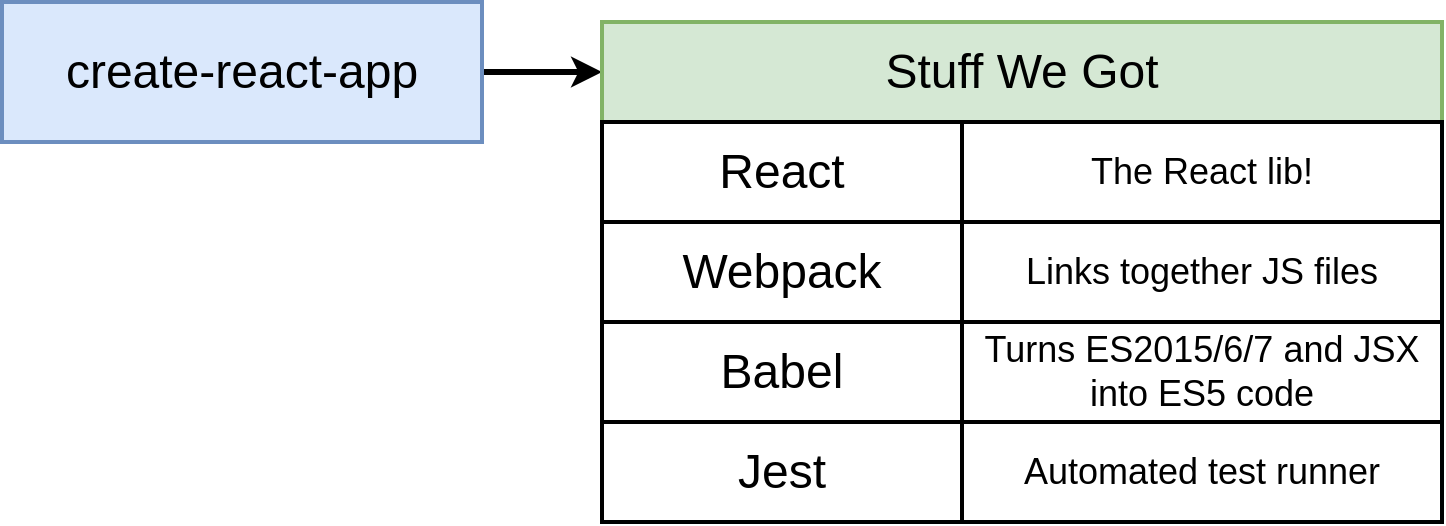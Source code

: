 <mxfile version="13.6.5" pages="25">
    <diagram id="34b8e5ee-87ce-1cca-80bf-6bdc521951eb" name="01 - testing">
        <mxGraphModel dx="799" dy="720" grid="1" gridSize="10" guides="1" tooltips="1" connect="1" arrows="1" fold="1" page="1" pageScale="1" pageWidth="3300" pageHeight="4681" background="#ffffff" math="0" shadow="0">
            <root>
                <mxCell id="0"/>
                <mxCell id="1" parent="0"/>
                <mxCell id="23" style="edgeStyle=orthogonalEdgeStyle;rounded=0;html=1;exitX=1;exitY=0.5;jettySize=auto;orthogonalLoop=1;strokeColor=#000000;strokeWidth=3;fontSize=18;fontColor=#000000;" parent="1" source="3" target="14" edge="1">
                    <mxGeometry relative="1" as="geometry"/>
                </mxCell>
                <mxCell id="3" value="create-react-app" style="rounded=0;whiteSpace=wrap;html=1;strokeColor=#6c8ebf;strokeWidth=2;fillColor=#dae8fc;fontSize=24;fontColor=#000000;align=center;" parent="1" vertex="1">
                    <mxGeometry x="460" y="140" width="240" height="70" as="geometry"/>
                </mxCell>
                <mxCell id="14" value="Stuff We Got" style="rounded=0;whiteSpace=wrap;html=1;strokeColor=#82b366;strokeWidth=2;fillColor=#d5e8d4;fontSize=24;fontColor=#000000;align=center;" parent="1" vertex="1">
                    <mxGeometry x="760" y="150" width="420" height="50" as="geometry"/>
                </mxCell>
                <mxCell id="15" value="Webpack" style="rounded=0;whiteSpace=wrap;html=1;strokeColor=#000000;strokeWidth=2;fillColor=#ffffff;fontSize=24;fontColor=#000000;align=center;" parent="1" vertex="1">
                    <mxGeometry x="760" y="250" width="180" height="50" as="geometry"/>
                </mxCell>
                <mxCell id="16" value="Links together JS files" style="rounded=0;whiteSpace=wrap;html=1;strokeColor=#000000;strokeWidth=2;fillColor=#ffffff;fontSize=18;fontColor=#000000;align=center;" parent="1" vertex="1">
                    <mxGeometry x="940" y="250" width="240" height="50" as="geometry"/>
                </mxCell>
                <mxCell id="17" value="Babel" style="rounded=0;whiteSpace=wrap;html=1;strokeColor=#000000;strokeWidth=2;fillColor=#ffffff;fontSize=24;fontColor=#000000;align=center;" parent="1" vertex="1">
                    <mxGeometry x="760" y="300" width="180" height="50" as="geometry"/>
                </mxCell>
                <mxCell id="18" value="Turns ES2015/6/7 and JSX into ES5 code" style="rounded=0;whiteSpace=wrap;html=1;strokeColor=#000000;strokeWidth=2;fillColor=#ffffff;fontSize=18;fontColor=#000000;align=center;" parent="1" vertex="1">
                    <mxGeometry x="940" y="300" width="240" height="50" as="geometry"/>
                </mxCell>
                <mxCell id="19" value="React" style="rounded=0;whiteSpace=wrap;html=1;strokeColor=#000000;strokeWidth=2;fillColor=#ffffff;fontSize=24;fontColor=#000000;align=center;" parent="1" vertex="1">
                    <mxGeometry x="760" y="200" width="180" height="50" as="geometry"/>
                </mxCell>
                <mxCell id="20" value="The React lib!" style="rounded=0;whiteSpace=wrap;html=1;strokeColor=#000000;strokeWidth=2;fillColor=#ffffff;fontSize=18;fontColor=#000000;align=center;" parent="1" vertex="1">
                    <mxGeometry x="940" y="200" width="240" height="50" as="geometry"/>
                </mxCell>
                <mxCell id="21" value="Jest" style="rounded=0;whiteSpace=wrap;html=1;strokeColor=#000000;strokeWidth=2;fillColor=#ffffff;fontSize=24;fontColor=#000000;align=center;" parent="1" vertex="1">
                    <mxGeometry x="760" y="350" width="180" height="50" as="geometry"/>
                </mxCell>
                <mxCell id="22" value="Automated test runner" style="rounded=0;whiteSpace=wrap;html=1;strokeColor=#000000;strokeWidth=2;fillColor=#ffffff;fontSize=18;fontColor=#000000;align=center;" parent="1" vertex="1">
                    <mxGeometry x="940" y="350" width="240" height="50" as="geometry"/>
                </mxCell>
            </root>
        </mxGraphModel>
    </diagram>
    <diagram id="1d065adb-0cc6-32d4-5815-39d2cbea1c31" name="02 - jest">
        <mxGraphModel dx="799" dy="720" grid="1" gridSize="10" guides="1" tooltips="1" connect="1" arrows="1" fold="1" page="1" pageScale="1" pageWidth="3300" pageHeight="4681" background="#ffffff" math="0" shadow="0">
            <root>
                <mxCell id="0"/>
                <mxCell id="1" parent="0"/>
                <mxCell id="6" value="We run 'npm run test' at the terminal" style="rounded=0;whiteSpace=wrap;html=1;strokeColor=#000000;strokeWidth=2;fillColor=#ffffff;fontSize=18;fontColor=#000000;align=center;" parent="1" vertex="1">
                    <mxGeometry x="520" y="170" width="350" height="60" as="geometry"/>
                </mxCell>
                <mxCell id="7" value="" style="endArrow=classic;html=1;strokeColor=#000000;strokeWidth=3;fontSize=18;fontColor=#000000;" parent="1" edge="1">
                    <mxGeometry width="50" height="50" relative="1" as="geometry">
                        <mxPoint x="500" y="170" as="sourcePoint"/>
                        <mxPoint x="500" y="510" as="targetPoint"/>
                    </mxGeometry>
                </mxCell>
                <mxCell id="8" value="Jest test runner starts up" style="rounded=0;whiteSpace=wrap;html=1;strokeColor=#000000;strokeWidth=2;fillColor=#ffffff;fontSize=18;fontColor=#000000;align=center;" parent="1" vertex="1">
                    <mxGeometry x="520" y="240" width="350" height="60" as="geometry"/>
                </mxCell>
                <mxCell id="9" value="Jest finds all files ending in .test.js and executes tests inside of them" style="rounded=0;whiteSpace=wrap;html=1;strokeColor=#000000;strokeWidth=2;fillColor=#ffffff;fontSize=18;fontColor=#000000;align=center;" parent="1" vertex="1">
                    <mxGeometry x="520" y="310" width="350" height="60" as="geometry"/>
                </mxCell>
                <mxCell id="10" value="Jest prints out results of tests to the terminal" style="rounded=0;whiteSpace=wrap;html=1;strokeColor=#000000;strokeWidth=2;fillColor=#ffffff;fontSize=18;fontColor=#000000;align=center;" parent="1" vertex="1">
                    <mxGeometry x="520" y="380" width="350" height="60" as="geometry"/>
                </mxCell>
                <mxCell id="11" value="Jest waits for a file to change, then runs all tests again" style="rounded=0;whiteSpace=wrap;html=1;strokeColor=#000000;strokeWidth=2;fillColor=#ffffff;fontSize=18;fontColor=#000000;align=center;" parent="1" vertex="1">
                    <mxGeometry x="520" y="450" width="350" height="60" as="geometry"/>
                </mxCell>
                <mxCell id="12" value="Time" style="text;html=1;strokeColor=none;fillColor=none;align=center;verticalAlign=middle;whiteSpace=wrap;rounded=0;fontSize=18;fontColor=#000000;" parent="1" vertex="1">
                    <mxGeometry x="450" y="170" width="40" height="20" as="geometry"/>
                </mxCell>
            </root>
        </mxGraphModel>
    </diagram>
    <diagram id="d85ca5e6-7da4-ab37-5d41-80bae7d39f74" name="03 - app">
        <mxGraphModel dx="799" dy="720" grid="1" gridSize="10" guides="1" tooltips="1" connect="1" arrows="1" fold="1" page="1" pageScale="1" pageWidth="3300" pageHeight="4681" background="#ffffff" math="0" shadow="0">
            <root>
                <mxCell id="0"/>
                <mxCell id="1" parent="0"/>
                <mxCell id="2" value="" style="strokeWidth=1;shadow=0;dashed=0;align=center;html=1;shape=mxgraph.mockup.containers.browserWindow;rSize=0;fillColor=#ffffff;strokeColor=#666666;mainText=,;recursiveResize=0;fontSize=18;fontColor=#000000;" parent="1" vertex="1">
                    <mxGeometry x="480" y="90" width="640" height="420" as="geometry"/>
                </mxCell>
                <mxCell id="3" value="Page 1" style="strokeWidth=1;shadow=0;dashed=0;align=center;html=1;shape=mxgraph.mockup.containers.anchor;fontSize=17;fontColor=#666666;align=left;" parent="2" vertex="1">
                    <mxGeometry x="60" y="12" width="110" height="26" as="geometry"/>
                </mxCell>
                <mxCell id="4" value="https://www.draw.io" style="strokeWidth=1;shadow=0;dashed=0;align=center;html=1;shape=mxgraph.mockup.containers.anchor;rSize=0;fontSize=17;fontColor=#666666;align=left;" parent="2" vertex="1">
                    <mxGeometry x="130" y="60" width="250" height="26" as="geometry"/>
                </mxCell>
                <mxCell id="5" value="Submit" style="rounded=0;whiteSpace=wrap;html=1;strokeColor=#000000;strokeWidth=2;fillColor=#ffffff;fontSize=18;fontColor=#000000;align=center;" parent="2" vertex="1">
                    <mxGeometry x="30" y="234" width="90" height="20" as="geometry"/>
                </mxCell>
                <mxCell id="6" value="" style="rounded=0;whiteSpace=wrap;html=1;strokeColor=#000000;strokeWidth=2;fillColor=#ffffff;fontSize=18;fontColor=#000000;align=center;" parent="2" vertex="1">
                    <mxGeometry x="30" y="144" width="160" height="80" as="geometry"/>
                </mxCell>
                <mxCell id="7" value="&lt;h1 style=&quot;font-size: 12px;&quot;&gt;Here is my comment&lt;/h1&gt;" style="text;html=1;strokeColor=none;fillColor=none;spacing=5;spacingTop=-20;whiteSpace=wrap;overflow=hidden;rounded=0;fontSize=12;fontColor=#000000;align=left;" parent="2" vertex="1">
                    <mxGeometry x="29" y="150" width="190" height="120" as="geometry"/>
                </mxCell>
                <mxCell id="8" value="Enter a Comment" style="text;html=1;strokeColor=none;fillColor=none;align=left;verticalAlign=middle;whiteSpace=wrap;rounded=0;fontSize=18;fontColor=#000000;" parent="2" vertex="1">
                    <mxGeometry x="30" y="117" width="180" height="20" as="geometry"/>
                </mxCell>
                <mxCell id="9" value="I am a test comment!" style="rounded=0;whiteSpace=wrap;html=1;strokeColor=#000000;strokeWidth=2;fillColor=#ffffff;fontSize=18;fontColor=#000000;align=left;" parent="2" vertex="1">
                    <mxGeometry x="30" y="271" width="340" height="40" as="geometry"/>
                </mxCell>
                <mxCell id="10" value="Here's another test comment." style="rounded=0;whiteSpace=wrap;html=1;strokeColor=#000000;strokeWidth=2;fillColor=#ffffff;fontSize=18;fontColor=#000000;align=left;" parent="2" vertex="1">
                    <mxGeometry x="30" y="321" width="340" height="40" as="geometry"/>
                </mxCell>
                <mxCell id="11" value="And yet another comment for testing." style="rounded=0;whiteSpace=wrap;html=1;strokeColor=#000000;strokeWidth=2;fillColor=#ffffff;fontSize=18;fontColor=#000000;align=left;" parent="2" vertex="1">
                    <mxGeometry x="30" y="371" width="340" height="40" as="geometry"/>
                </mxCell>
            </root>
        </mxGraphModel>
    </diagram>
    <diagram name="04 - design" id="fb25d306-b760-4b97-fd08-3752b3768f07">
        <mxGraphModel dx="799" dy="720" grid="1" gridSize="10" guides="1" tooltips="1" connect="1" arrows="1" fold="1" page="1" pageScale="1" pageWidth="3300" pageHeight="4681" background="#ffffff" math="0" shadow="0">
            <root>
                <mxCell id="0"/>
                <mxCell id="1" parent="0"/>
                <mxCell id="2" value="" style="strokeWidth=1;shadow=0;dashed=0;align=center;html=1;shape=mxgraph.mockup.containers.browserWindow;rSize=0;fillColor=#ffffff;strokeColor=#666666;mainText=,;recursiveResize=0;fontSize=18;fontColor=#000000;" parent="1" vertex="1">
                    <mxGeometry x="480" y="90" width="640" height="430" as="geometry"/>
                </mxCell>
                <mxCell id="3" value="Page 1" style="strokeWidth=1;shadow=0;dashed=0;align=center;html=1;shape=mxgraph.mockup.containers.anchor;fontSize=17;fontColor=#666666;align=left;" parent="2" vertex="1">
                    <mxGeometry x="60" y="12" width="110" height="26" as="geometry"/>
                </mxCell>
                <mxCell id="4" value="https://www.draw.io" style="strokeWidth=1;shadow=0;dashed=0;align=center;html=1;shape=mxgraph.mockup.containers.anchor;rSize=0;fontSize=17;fontColor=#666666;align=left;" parent="2" vertex="1">
                    <mxGeometry x="130" y="60" width="250" height="26" as="geometry"/>
                </mxCell>
                <mxCell id="5" value="Submit" style="rounded=0;whiteSpace=wrap;html=1;strokeColor=#000000;strokeWidth=2;fillColor=#ffffff;fontSize=18;fontColor=#000000;align=center;" parent="2" vertex="1">
                    <mxGeometry x="30" y="234" width="90" height="20" as="geometry"/>
                </mxCell>
                <mxCell id="6" value="" style="rounded=0;whiteSpace=wrap;html=1;strokeColor=#000000;strokeWidth=2;fillColor=#ffffff;fontSize=18;fontColor=#000000;align=center;" parent="2" vertex="1">
                    <mxGeometry x="30" y="144" width="160" height="80" as="geometry"/>
                </mxCell>
                <mxCell id="7" value="&lt;h1 style=&quot;font-size: 12px;&quot;&gt;Here is my comment&lt;/h1&gt;" style="text;html=1;strokeColor=none;fillColor=none;spacing=5;spacingTop=-20;whiteSpace=wrap;overflow=hidden;rounded=0;fontSize=12;fontColor=#000000;align=left;" parent="2" vertex="1">
                    <mxGeometry x="29" y="150" width="190" height="120" as="geometry"/>
                </mxCell>
                <mxCell id="8" value="Enter a Comment" style="text;html=1;strokeColor=none;fillColor=none;align=left;verticalAlign=middle;whiteSpace=wrap;rounded=0;fontSize=18;fontColor=#000000;" parent="2" vertex="1">
                    <mxGeometry x="30" y="117" width="180" height="20" as="geometry"/>
                </mxCell>
                <mxCell id="9" value="I am a test comment!" style="rounded=0;whiteSpace=wrap;html=1;strokeColor=#000000;strokeWidth=2;fillColor=#ffffff;fontSize=18;fontColor=#000000;align=left;" parent="2" vertex="1">
                    <mxGeometry x="30" y="271" width="340" height="40" as="geometry"/>
                </mxCell>
                <mxCell id="10" value="Here's another test comment." style="rounded=0;whiteSpace=wrap;html=1;strokeColor=#000000;strokeWidth=2;fillColor=#ffffff;fontSize=18;fontColor=#000000;align=left;" parent="2" vertex="1">
                    <mxGeometry x="30" y="321" width="340" height="40" as="geometry"/>
                </mxCell>
                <mxCell id="11" value="And yet another comment for testing." style="rounded=0;whiteSpace=wrap;html=1;strokeColor=#000000;strokeWidth=2;fillColor=#ffffff;fontSize=18;fontColor=#000000;align=left;" parent="2" vertex="1">
                    <mxGeometry x="30" y="371" width="340" height="40" as="geometry"/>
                </mxCell>
                <mxCell id="12" value="" style="rounded=0;whiteSpace=wrap;html=1;strokeColor=#6c8ebf;strokeWidth=6;fillColor=none;fontSize=18;fontColor=#000000;align=left;" parent="2" vertex="1">
                    <mxGeometry x="4" y="114" width="386" height="316" as="geometry"/>
                </mxCell>
                <mxCell id="14" value="" style="rounded=0;whiteSpace=wrap;html=1;strokeColor=#82b366;strokeWidth=6;fillColor=none;fontSize=18;fontColor=#000000;align=left;" parent="2" vertex="1">
                    <mxGeometry x="23" y="268" width="357" height="143" as="geometry"/>
                </mxCell>
                <mxCell id="13" value="" style="rounded=0;whiteSpace=wrap;html=1;strokeColor=#b85450;strokeWidth=6;fillColor=none;fontSize=18;fontColor=#000000;align=left;" parent="1" vertex="1">
                    <mxGeometry x="506" y="207" width="184" height="143" as="geometry"/>
                </mxCell>
                <mxCell id="16" style="edgeStyle=orthogonalEdgeStyle;rounded=0;html=1;exitX=1;exitY=0.75;entryX=0;entryY=0.25;jettySize=auto;orthogonalLoop=1;strokeColor=#000000;strokeWidth=3;fontSize=18;fontColor=#000000;" parent="1" source="15" target="12" edge="1">
                    <mxGeometry relative="1" as="geometry"/>
                </mxCell>
                <mxCell id="15" value="App Component" style="text;html=1;strokeColor=none;fillColor=none;align=right;verticalAlign=middle;whiteSpace=wrap;rounded=0;fontSize=18;fontColor=#000000;" parent="1" vertex="1">
                    <mxGeometry x="370" y="254" width="40" height="20" as="geometry"/>
                </mxCell>
                <mxCell id="18" style="edgeStyle=orthogonalEdgeStyle;rounded=0;html=1;exitX=1;exitY=0.75;entryX=0;entryY=0.75;jettySize=auto;orthogonalLoop=1;strokeColor=#000000;strokeWidth=3;fontSize=18;fontColor=#000000;" parent="1" source="17" target="13" edge="1">
                    <mxGeometry relative="1" as="geometry"/>
                </mxCell>
                <mxCell id="17" value="CommentBox Component" style="text;html=1;strokeColor=none;fillColor=none;align=right;verticalAlign=middle;whiteSpace=wrap;rounded=0;fontSize=18;fontColor=#000000;" parent="1" vertex="1">
                    <mxGeometry x="370" y="340" width="40" height="20" as="geometry"/>
                </mxCell>
                <mxCell id="20" style="edgeStyle=orthogonalEdgeStyle;rounded=0;html=1;exitX=1;exitY=0.5;entryX=0;entryY=0.5;jettySize=auto;orthogonalLoop=1;strokeColor=#000000;strokeWidth=3;fontSize=18;fontColor=#000000;" parent="1" source="19" target="14" edge="1">
                    <mxGeometry relative="1" as="geometry"/>
                </mxCell>
                <mxCell id="19" value="CommentList Component" style="text;html=1;strokeColor=none;fillColor=none;align=right;verticalAlign=middle;whiteSpace=wrap;rounded=0;fontSize=18;fontColor=#000000;" parent="1" vertex="1">
                    <mxGeometry x="380" y="431" width="40" height="20" as="geometry"/>
                </mxCell>
            </root>
        </mxGraphModel>
    </diagram>
    <diagram id="73f57a77-af3b-5877-35c6-9849a359b212" name="05 - redux design">
        <mxGraphModel dx="799" dy="720" grid="1" gridSize="10" guides="1" tooltips="1" connect="1" arrows="1" fold="1" page="1" pageScale="1" pageWidth="3300" pageHeight="4681" background="#ffffff" math="0" shadow="0">
            <root>
                <mxCell id="0"/>
                <mxCell id="1" parent="0"/>
                <mxCell id="3" value="comments" style="rounded=0;whiteSpace=wrap;html=1;strokeColor=#000000;strokeWidth=2;fillColor=#ffffff;fontSize=18;fontColor=#000000;align=center;fontStyle=1" parent="1" vertex="1">
                    <mxGeometry x="580" y="460" width="160" height="70" as="geometry"/>
                </mxCell>
                <mxCell id="4" value="[ 'Im a comment', 'Another comment' ]" style="rounded=0;whiteSpace=wrap;html=1;strokeColor=#000000;strokeWidth=2;fillColor=#ffffff;fontSize=18;fontColor=#000000;align=center;fontStyle=1" parent="1" vertex="1">
                    <mxGeometry x="740" y="460" width="370" height="70" as="geometry"/>
                </mxCell>
                <mxCell id="5" value="State" style="rounded=0;whiteSpace=wrap;html=1;strokeColor=#82b366;strokeWidth=2;fillColor=#d5e8d4;fontSize=18;fontColor=#000000;align=center;fontStyle=1" parent="1" vertex="1">
                    <mxGeometry x="580" y="430" width="530" height="30" as="geometry"/>
                </mxCell>
                <mxCell id="6" value="Redux Design" style="text;html=1;strokeColor=none;fillColor=none;align=center;verticalAlign=middle;whiteSpace=wrap;rounded=0;fontSize=24;fontColor=#000000;fontStyle=1" parent="1" vertex="1">
                    <mxGeometry x="763" y="375" width="165" height="30" as="geometry"/>
                </mxCell>
                <mxCell id="7" value="saveComment" style="rounded=0;whiteSpace=wrap;html=1;strokeColor=#000000;strokeWidth=2;fillColor=#ffffff;fontSize=18;fontColor=#000000;align=center;fontStyle=1" parent="1" vertex="1">
                    <mxGeometry x="580" y="610" width="160" height="70" as="geometry"/>
                </mxCell>
                <mxCell id="8" value="Adds a comment via the 'comments' reducer" style="rounded=0;whiteSpace=wrap;html=1;strokeColor=#000000;strokeWidth=2;fillColor=#ffffff;fontSize=18;fontColor=#000000;align=center;fontStyle=1" parent="1" vertex="1">
                    <mxGeometry x="740" y="610" width="370" height="70" as="geometry"/>
                </mxCell>
                <mxCell id="9" value="Actions" style="rounded=0;whiteSpace=wrap;html=1;strokeColor=#6c8ebf;strokeWidth=2;fillColor=#dae8fc;fontSize=18;fontColor=#000000;align=center;fontStyle=1" parent="1" vertex="1">
                    <mxGeometry x="580" y="580" width="530" height="30" as="geometry"/>
                </mxCell>
            </root>
        </mxGraphModel>
    </diagram>
    <diagram name="06 - hookup" id="7d852d43-4c5c-f100-ec33-caf38ccec1ef">
        <mxGraphModel dx="799" dy="720" grid="1" gridSize="10" guides="1" tooltips="1" connect="1" arrows="1" fold="1" page="1" pageScale="1" pageWidth="3300" pageHeight="4681" background="#ffffff" math="0" shadow="0">
            <root>
                <mxCell id="0"/>
                <mxCell id="1" parent="0"/>
                <mxCell id="2" value="comments" style="rounded=0;whiteSpace=wrap;html=1;strokeColor=#000000;strokeWidth=2;fillColor=#ffffff;fontSize=18;fontColor=#000000;align=center;fontStyle=1" parent="1" vertex="1">
                    <mxGeometry x="580" y="460" width="160" height="70" as="geometry"/>
                </mxCell>
                <mxCell id="3" value="[ 'Im a comment', 'Another comment' ]" style="rounded=0;whiteSpace=wrap;html=1;strokeColor=#000000;strokeWidth=2;fillColor=#ffffff;fontSize=18;fontColor=#000000;align=center;fontStyle=1" parent="1" vertex="1">
                    <mxGeometry x="740" y="460" width="370" height="70" as="geometry"/>
                </mxCell>
                <mxCell id="4" value="State" style="rounded=0;whiteSpace=wrap;html=1;strokeColor=#82b366;strokeWidth=2;fillColor=#d5e8d4;fontSize=18;fontColor=#000000;align=center;fontStyle=1" parent="1" vertex="1">
                    <mxGeometry x="580" y="430" width="530" height="30" as="geometry"/>
                </mxCell>
                <mxCell id="5" value="Redux Design" style="text;html=1;strokeColor=none;fillColor=none;align=center;verticalAlign=middle;whiteSpace=wrap;rounded=0;fontSize=24;fontColor=#000000;fontStyle=1" parent="1" vertex="1">
                    <mxGeometry x="763" y="375" width="165" height="30" as="geometry"/>
                </mxCell>
                <mxCell id="6" value="saveComment" style="rounded=0;whiteSpace=wrap;html=1;strokeColor=#000000;strokeWidth=2;fillColor=#ffffff;fontSize=18;fontColor=#000000;align=center;fontStyle=1" parent="1" vertex="1">
                    <mxGeometry x="580" y="610" width="160" height="70" as="geometry"/>
                </mxCell>
                <mxCell id="7" value="Adds a comment via the 'comments' reducer" style="rounded=0;whiteSpace=wrap;html=1;strokeColor=#000000;strokeWidth=2;fillColor=#ffffff;fontSize=18;fontColor=#000000;align=center;fontStyle=1" parent="1" vertex="1">
                    <mxGeometry x="740" y="610" width="370" height="70" as="geometry"/>
                </mxCell>
                <mxCell id="8" value="Actions" style="rounded=0;whiteSpace=wrap;html=1;strokeColor=#6c8ebf;strokeWidth=2;fillColor=#dae8fc;fontSize=18;fontColor=#000000;align=center;fontStyle=1" parent="1" vertex="1">
                    <mxGeometry x="580" y="580" width="530" height="30" as="geometry"/>
                </mxCell>
                <mxCell id="9" value="" style="shape=curlyBracket;whiteSpace=wrap;html=1;rounded=1;strokeColor=#000000;strokeWidth=2;fillColor=none;fontSize=24;fontColor=#000000;align=center;" parent="1" vertex="1">
                    <mxGeometry x="530" y="430" width="40" height="100" as="geometry"/>
                </mxCell>
                <mxCell id="10" value="Data needed by CommentList&amp;nbsp;" style="text;html=1;strokeColor=none;fillColor=none;align=right;verticalAlign=middle;whiteSpace=wrap;rounded=0;fontSize=15;fontColor=#000000;" parent="1" vertex="1">
                    <mxGeometry x="400" y="470" width="130" height="20" as="geometry"/>
                </mxCell>
                <mxCell id="11" value="" style="shape=curlyBracket;whiteSpace=wrap;html=1;rounded=1;strokeColor=#000000;strokeWidth=2;fillColor=none;fontSize=24;fontColor=#000000;align=center;" parent="1" vertex="1">
                    <mxGeometry x="530" y="580" width="40" height="100" as="geometry"/>
                </mxCell>
                <mxCell id="12" value="Action needed by CommentBox" style="text;html=1;strokeColor=none;fillColor=none;align=right;verticalAlign=middle;whiteSpace=wrap;rounded=0;fontSize=15;fontColor=#000000;" parent="1" vertex="1">
                    <mxGeometry x="400" y="620" width="130" height="20" as="geometry"/>
                </mxCell>
            </root>
        </mxGraphModel>
    </diagram>
    <diagram id="1071c721-cf51-bf19-708a-d3f74c43e034" name="08 - how to write tests">
        <mxGraphModel dx="799" dy="720" grid="1" gridSize="10" guides="1" tooltips="1" connect="1" arrows="1" fold="1" page="1" pageScale="1" pageWidth="3300" pageHeight="4681" background="#ffffff" math="0" shadow="0">
            <root>
                <mxCell id="0"/>
                <mxCell id="1" parent="0"/>
                <mxCell id="2" value="Look at each individual part of your application" style="rounded=0;whiteSpace=wrap;html=1;strokeColor=#000000;strokeWidth=2;fillColor=#ffffff;fontSize=18;fontColor=#000000;align=center;" parent="1" vertex="1">
                    <mxGeometry x="520" y="170" width="350" height="60" as="geometry"/>
                </mxCell>
                <mxCell id="3" value="" style="endArrow=classic;html=1;strokeColor=#000000;strokeWidth=3;fontSize=18;fontColor=#000000;" parent="1" edge="1">
                    <mxGeometry width="50" height="50" relative="1" as="geometry">
                        <mxPoint x="500" y="170" as="sourcePoint"/>
                        <mxPoint x="500" y="370" as="targetPoint"/>
                    </mxGeometry>
                </mxCell>
                <mxCell id="4" value="Imagine telling a friend 'heres what this piece of code does'" style="rounded=0;whiteSpace=wrap;html=1;strokeColor=#000000;strokeWidth=2;fillColor=#ffffff;fontSize=18;fontColor=#000000;align=center;" parent="1" vertex="1">
                    <mxGeometry x="520" y="240" width="350" height="60" as="geometry"/>
                </mxCell>
                <mxCell id="5" value="Write a test to verify each part does what you expect" style="rounded=0;whiteSpace=wrap;html=1;strokeColor=#000000;strokeWidth=2;fillColor=#ffffff;fontSize=18;fontColor=#000000;align=center;" parent="1" vertex="1">
                    <mxGeometry x="520" y="310" width="350" height="60" as="geometry"/>
                </mxCell>
                <mxCell id="8" value="Time" style="text;html=1;strokeColor=none;fillColor=none;align=center;verticalAlign=middle;whiteSpace=wrap;rounded=0;fontSize=18;fontColor=#000000;" parent="1" vertex="1">
                    <mxGeometry x="450" y="170" width="40" height="20" as="geometry"/>
                </mxCell>
            </root>
        </mxGraphModel>
    </diagram>
    <diagram id="3eab3c93-de28-1316-e590-69bf1b38903d" name="07 - testing">
        <mxGraphModel dx="799" dy="720" grid="1" gridSize="10" guides="1" tooltips="1" connect="1" arrows="1" fold="1" page="1" pageScale="1" pageWidth="3300" pageHeight="4681" background="#ffffff" math="0" shadow="0">
            <root>
                <mxCell id="0"/>
                <mxCell id="1" parent="0"/>
                <mxCell id="2" value="Testing Design - What Do We Care About?" style="text;html=1;strokeColor=none;fillColor=none;align=center;verticalAlign=middle;whiteSpace=wrap;rounded=0;fontSize=24;fontColor=#000000;fontStyle=1" parent="1" vertex="1">
                    <mxGeometry x="505" y="130" width="515" height="30" as="geometry"/>
                </mxCell>
                <mxCell id="3" value="App Component" style="rounded=0;whiteSpace=wrap;html=1;strokeColor=#6c8ebf;strokeWidth=2;fillColor=#dae8fc;fontSize=15;fontColor=#000000;align=center;fontStyle=1" parent="1" vertex="1">
                    <mxGeometry x="410" y="170" width="210" height="40" as="geometry"/>
                </mxCell>
                <mxCell id="4" value="&lt;font style=&quot;font-size: 12px&quot;&gt;Shows the Comment Box inside of it&lt;/font&gt;" style="rounded=0;whiteSpace=wrap;html=1;strokeColor=#000000;strokeWidth=2;fillColor=#ffffff;fontSize=15;fontColor=#000000;align=center;" parent="1" vertex="1">
                    <mxGeometry x="410" y="210" width="210" height="40" as="geometry"/>
                </mxCell>
                <mxCell id="5" value="CommentBox Component" style="rounded=0;whiteSpace=wrap;html=1;strokeColor=#6c8ebf;strokeWidth=2;fillColor=#dae8fc;fontSize=15;fontColor=#000000;align=center;fontStyle=1" parent="1" vertex="1">
                    <mxGeometry x="640" y="170" width="210" height="40" as="geometry"/>
                </mxCell>
                <mxCell id="6" value="CommentList Component" style="rounded=0;whiteSpace=wrap;html=1;strokeColor=#6c8ebf;strokeWidth=2;fillColor=#dae8fc;fontSize=15;fontColor=#000000;align=center;fontStyle=1" parent="1" vertex="1">
                    <mxGeometry x="870" y="170" width="210" height="40" as="geometry"/>
                </mxCell>
                <mxCell id="7" value="&lt;font style=&quot;font-size: 12px&quot;&gt;Shows the Comment List inside of it&lt;/font&gt;" style="rounded=0;whiteSpace=wrap;html=1;strokeColor=#000000;strokeWidth=2;fillColor=#ffffff;fontSize=15;fontColor=#000000;align=center;" parent="1" vertex="1">
                    <mxGeometry x="410" y="250" width="210" height="40" as="geometry"/>
                </mxCell>
                <mxCell id="8" value="&lt;font style=&quot;font-size: 12px&quot;&gt;Shows a text area and a button&lt;/font&gt;" style="rounded=0;whiteSpace=wrap;html=1;strokeColor=#000000;strokeWidth=2;fillColor=#ffffff;fontSize=15;fontColor=#000000;align=center;" parent="1" vertex="1">
                    <mxGeometry x="640" y="210" width="210" height="40" as="geometry"/>
                </mxCell>
                <mxCell id="10" value="&lt;font style=&quot;font-size: 12px&quot;&gt;Users can enter input into the text area&amp;nbsp;&lt;/font&gt;" style="rounded=0;whiteSpace=wrap;html=1;strokeColor=#000000;strokeWidth=2;fillColor=#ffffff;fontSize=15;fontColor=#000000;align=center;" parent="1" vertex="1">
                    <mxGeometry x="640" y="250" width="210" height="40" as="geometry"/>
                </mxCell>
                <mxCell id="11" value="&lt;font style=&quot;font-size: 12px&quot;&gt;When the input is submitted, textarea should get emptied&lt;/font&gt;" style="rounded=0;whiteSpace=wrap;html=1;strokeColor=#000000;strokeWidth=2;fillColor=#ffffff;fontSize=15;fontColor=#000000;align=center;" parent="1" vertex="1">
                    <mxGeometry x="640" y="290" width="210" height="40" as="geometry"/>
                </mxCell>
                <mxCell id="12" value="&lt;font style=&quot;font-size: 12px&quot;&gt;Text from each comment is visible&lt;/font&gt;" style="rounded=0;whiteSpace=wrap;html=1;strokeColor=#000000;strokeWidth=2;fillColor=#ffffff;fontSize=15;fontColor=#000000;align=center;" parent="1" vertex="1">
                    <mxGeometry x="870" y="250" width="210" height="40" as="geometry"/>
                </mxCell>
                <mxCell id="13" value="&lt;font style=&quot;font-size: 12px&quot;&gt;Shows one 'li' element per comment&lt;/font&gt;" style="rounded=0;whiteSpace=wrap;html=1;strokeColor=#000000;strokeWidth=2;fillColor=#ffffff;fontSize=15;fontColor=#000000;align=center;" parent="1" vertex="1">
                    <mxGeometry x="870" y="210" width="210" height="40" as="geometry"/>
                </mxCell>
                <mxCell id="14" value="Comments Reducer" style="rounded=0;whiteSpace=wrap;html=1;strokeColor=#6c8ebf;strokeWidth=2;fillColor=#dae8fc;fontSize=15;fontColor=#000000;align=center;fontStyle=1" parent="1" vertex="1">
                    <mxGeometry x="410" y="350" width="210" height="40" as="geometry"/>
                </mxCell>
                <mxCell id="15" value="&lt;font style=&quot;font-size: 12px&quot;&gt;Properly hands actions with a type of 'SAVE_COMMENT'&lt;/font&gt;" style="rounded=0;whiteSpace=wrap;html=1;strokeColor=#000000;strokeWidth=2;fillColor=#ffffff;fontSize=15;fontColor=#000000;align=center;" parent="1" vertex="1">
                    <mxGeometry x="410" y="390" width="210" height="40" as="geometry"/>
                </mxCell>
                <mxCell id="16" value="&lt;font style=&quot;font-size: 12px&quot;&gt;Doesn't throw an error if it gets an action with any other type&lt;/font&gt;" style="rounded=0;whiteSpace=wrap;html=1;strokeColor=#000000;strokeWidth=2;fillColor=#ffffff;fontSize=15;fontColor=#000000;align=center;" parent="1" vertex="1">
                    <mxGeometry x="410" y="430" width="210" height="40" as="geometry"/>
                </mxCell>
                <mxCell id="17" value="SaveComment Action" style="rounded=0;whiteSpace=wrap;html=1;strokeColor=#6c8ebf;strokeWidth=2;fillColor=#dae8fc;fontSize=15;fontColor=#000000;align=center;fontStyle=1" parent="1" vertex="1">
                    <mxGeometry x="640" y="350" width="210" height="40" as="geometry"/>
                </mxCell>
                <mxCell id="18" value="&lt;font style=&quot;font-size: 12px&quot;&gt;Has a type of 'SAVE_COMMENT'&lt;/font&gt;" style="rounded=0;whiteSpace=wrap;html=1;strokeColor=#000000;strokeWidth=2;fillColor=#ffffff;fontSize=15;fontColor=#000000;align=center;" parent="1" vertex="1">
                    <mxGeometry x="640" y="390" width="210" height="40" as="geometry"/>
                </mxCell>
                <mxCell id="19" value="&lt;font style=&quot;font-size: 12px&quot;&gt;Produces an action that has a payload of the new comment's text&lt;/font&gt;" style="rounded=0;whiteSpace=wrap;html=1;strokeColor=#000000;strokeWidth=2;fillColor=#ffffff;fontSize=15;fontColor=#000000;align=center;" parent="1" vertex="1">
                    <mxGeometry x="640" y="430" width="210" height="40" as="geometry"/>
                </mxCell>
            </root>
        </mxGraphModel>
    </diagram>
    <diagram id="fe9e8ce3-e326-be71-5b67-9e4d833ab378" name="09 - it block">
        <mxGraphModel dx="799" dy="720" grid="1" gridSize="10" guides="1" tooltips="1" connect="1" arrows="1" fold="1" page="1" pageScale="1" pageWidth="3300" pageHeight="4681" background="#ffffff" math="0" shadow="0">
            <root>
                <mxCell id="0"/>
                <mxCell id="1" parent="0"/>
                <mxCell id="2" value="it" style="rounded=0;whiteSpace=wrap;html=1;strokeColor=#6c8ebf;strokeWidth=2;fillColor=#dae8fc;fontSize=24;fontColor=#000000;align=center;fontStyle=1" parent="1" vertex="1">
                    <mxGeometry x="370" y="200" width="120" height="60" as="geometry"/>
                </mxCell>
                <mxCell id="3" value="(" style="rounded=0;whiteSpace=wrap;html=1;strokeColor=#6c8ebf;strokeWidth=2;fillColor=#dae8fc;fontSize=24;fontColor=#000000;align=center;fontStyle=1" parent="1" vertex="1">
                    <mxGeometry x="490" y="200" width="50" height="60" as="geometry"/>
                </mxCell>
                <mxCell id="4" value="description of the test" style="rounded=0;whiteSpace=wrap;html=1;strokeColor=#000000;strokeWidth=2;fillColor=#ffffff;fontSize=18;fontColor=#000000;align=center;fontStyle=2" parent="1" vertex="1">
                    <mxGeometry x="540" y="200" width="250" height="60" as="geometry"/>
                </mxCell>
                <mxCell id="6" value="," style="rounded=0;whiteSpace=wrap;html=1;strokeColor=#6c8ebf;strokeWidth=2;fillColor=#dae8fc;fontSize=24;fontColor=#000000;align=center;fontStyle=1" parent="1" vertex="1">
                    <mxGeometry x="790" y="200" width="30" height="60" as="geometry"/>
                </mxCell>
                <mxCell id="7" value="function containing our test logic" style="rounded=0;whiteSpace=wrap;html=1;strokeColor=#000000;strokeWidth=2;fillColor=#ffffff;fontSize=18;fontColor=#000000;align=center;fontStyle=2" parent="1" vertex="1">
                    <mxGeometry x="820" y="200" width="210" height="60" as="geometry"/>
                </mxCell>
                <mxCell id="8" value=")" style="rounded=0;whiteSpace=wrap;html=1;strokeColor=#6c8ebf;strokeWidth=2;fillColor=#dae8fc;fontSize=24;fontColor=#000000;align=center;fontStyle=1" parent="1" vertex="1">
                    <mxGeometry x="1030" y="200" width="50" height="60" as="geometry"/>
                </mxCell>
                <mxCell id="9" value="" style="shape=curlyBracket;whiteSpace=wrap;html=1;rounded=1;strokeColor=#000000;strokeWidth=2;fillColor=none;fontSize=18;fontColor=#000000;align=center;rotation=90;" parent="1" vertex="1">
                    <mxGeometry x="405" y="105" width="50" height="120" as="geometry"/>
                </mxCell>
                <mxCell id="10" value="Global function" style="text;html=1;strokeColor=none;fillColor=none;align=center;verticalAlign=middle;whiteSpace=wrap;rounded=0;fontSize=18;fontColor=#000000;" parent="1" vertex="1">
                    <mxGeometry x="410" y="110" width="40" height="20" as="geometry"/>
                </mxCell>
                <mxCell id="11" value="" style="shape=curlyBracket;whiteSpace=wrap;html=1;rounded=1;strokeColor=#000000;strokeWidth=2;fillColor=none;fontSize=18;fontColor=#000000;align=center;rotation=-90;" parent="1" vertex="1">
                    <mxGeometry x="640" y="165" width="50" height="250" as="geometry"/>
                </mxCell>
                <mxCell id="12" value="String description of the test we're running" style="text;html=1;strokeColor=none;fillColor=none;align=center;verticalAlign=middle;whiteSpace=wrap;rounded=0;fontSize=18;fontColor=#000000;" parent="1" vertex="1">
                    <mxGeometry x="572.5" y="304" width="185" height="60" as="geometry"/>
                </mxCell>
                <mxCell id="13" value="" style="shape=curlyBracket;whiteSpace=wrap;html=1;rounded=1;strokeColor=#000000;strokeWidth=2;fillColor=none;fontSize=18;fontColor=#000000;align=center;rotation=90;" parent="1" vertex="1">
                    <mxGeometry x="903" y="63" width="45" height="210" as="geometry"/>
                </mxCell>
                <mxCell id="14" value="Stuff to do when this test runs" style="text;html=1;strokeColor=none;fillColor=none;align=center;verticalAlign=middle;whiteSpace=wrap;rounded=0;fontSize=18;fontColor=#000000;" parent="1" vertex="1">
                    <mxGeometry x="842.5" y="116" width="165" height="20" as="geometry"/>
                </mxCell>
            </root>
        </mxGraphModel>
    </diagram>
    <diagram id="0ac54fc7-47b8-d743-1923-3d7e0f9796d3" name="10 - expect">
        <mxGraphModel dx="799" dy="720" grid="1" gridSize="10" guides="1" tooltips="1" connect="1" arrows="1" fold="1" page="1" pageScale="1" pageWidth="3300" pageHeight="4681" background="#ffffff" math="0" shadow="0">
            <root>
                <mxCell id="0"/>
                <mxCell id="1" parent="0"/>
                <mxCell id="2" value="expect" style="rounded=0;whiteSpace=wrap;html=1;strokeColor=#6c8ebf;strokeWidth=2;fillColor=#dae8fc;fontSize=24;fontColor=#000000;align=center;fontStyle=1" parent="1" vertex="1">
                    <mxGeometry x="440" y="200" width="120" height="60" as="geometry"/>
                </mxCell>
                <mxCell id="3" value="(" style="rounded=0;whiteSpace=wrap;html=1;strokeColor=#6c8ebf;strokeWidth=2;fillColor=#dae8fc;fontSize=24;fontColor=#000000;align=center;fontStyle=1" parent="1" vertex="1">
                    <mxGeometry x="560" y="200" width="50" height="60" as="geometry"/>
                </mxCell>
                <mxCell id="4" value="value that we are inspecting" style="rounded=0;whiteSpace=wrap;html=1;strokeColor=#000000;strokeWidth=2;fillColor=#ffffff;fontSize=18;fontColor=#000000;align=center;fontStyle=2" parent="1" vertex="1">
                    <mxGeometry x="610" y="200" width="180" height="60" as="geometry"/>
                </mxCell>
                <mxCell id="6" value="matcher statement" style="rounded=0;whiteSpace=wrap;html=1;strokeColor=#000000;strokeWidth=2;fillColor=#ffffff;fontSize=18;fontColor=#000000;align=center;fontStyle=2" parent="1" vertex="1">
                    <mxGeometry x="840" y="200" width="170" height="60" as="geometry"/>
                </mxCell>
                <mxCell id="7" value=")." style="rounded=0;whiteSpace=wrap;html=1;strokeColor=#6c8ebf;strokeWidth=2;fillColor=#dae8fc;fontSize=24;fontColor=#000000;align=center;fontStyle=1" parent="1" vertex="1">
                    <mxGeometry x="790" y="200" width="50" height="60" as="geometry"/>
                </mxCell>
                <mxCell id="8" value="(" style="rounded=0;whiteSpace=wrap;html=1;strokeColor=#6c8ebf;strokeWidth=2;fillColor=#dae8fc;fontSize=24;fontColor=#000000;align=center;fontStyle=1" parent="1" vertex="1">
                    <mxGeometry x="1010" y="200" width="50" height="60" as="geometry"/>
                </mxCell>
                <mxCell id="9" value=");" style="rounded=0;whiteSpace=wrap;html=1;strokeColor=#6c8ebf;strokeWidth=2;fillColor=#dae8fc;fontSize=24;fontColor=#000000;align=center;fontStyle=1" parent="1" vertex="1">
                    <mxGeometry x="1230" y="200" width="50" height="60" as="geometry"/>
                </mxCell>
                <mxCell id="10" value="value that we expect to see" style="rounded=0;whiteSpace=wrap;html=1;strokeColor=#000000;strokeWidth=2;fillColor=#ffffff;fontSize=18;fontColor=#000000;align=center;fontStyle=2" parent="1" vertex="1">
                    <mxGeometry x="1060" y="200" width="170" height="60" as="geometry"/>
                </mxCell>
                <mxCell id="11" value="" style="shape=curlyBracket;whiteSpace=wrap;html=1;rounded=1;strokeColor=#000000;strokeWidth=2;fillColor=none;fontSize=18;fontColor=#000000;align=center;rotation=90;" parent="1" vertex="1">
                    <mxGeometry x="480" y="110" width="40" height="120" as="geometry"/>
                </mxCell>
                <mxCell id="12" value="Global function" style="text;html=1;strokeColor=none;fillColor=none;align=center;verticalAlign=middle;whiteSpace=wrap;rounded=0;fontSize=18;fontColor=#000000;" parent="1" vertex="1">
                    <mxGeometry x="480" y="119" width="40" height="20" as="geometry"/>
                </mxCell>
                <mxCell id="13" value="" style="shape=curlyBracket;whiteSpace=wrap;html=1;rounded=1;strokeColor=#000000;strokeWidth=2;fillColor=none;fontSize=18;fontColor=#000000;align=center;rotation=-90;" parent="1" vertex="1">
                    <mxGeometry x="680" y="200" width="40" height="180" as="geometry"/>
                </mxCell>
                <mxCell id="14" value="The thing we want to verify" style="text;html=1;strokeColor=none;fillColor=none;align=center;verticalAlign=middle;whiteSpace=wrap;rounded=0;fontSize=18;fontColor=#000000;" parent="1" vertex="1">
                    <mxGeometry x="630" y="310" width="140" height="40" as="geometry"/>
                </mxCell>
                <mxCell id="15" value="" style="shape=curlyBracket;whiteSpace=wrap;html=1;rounded=1;strokeColor=#000000;strokeWidth=2;fillColor=none;fontSize=18;fontColor=#000000;align=center;rotation=90;" parent="1" vertex="1">
                    <mxGeometry x="905" y="85" width="40" height="170" as="geometry"/>
                </mxCell>
                <mxCell id="16" value="Designates how we want to inspect the 'subject'" style="text;html=1;strokeColor=none;fillColor=none;align=center;verticalAlign=middle;whiteSpace=wrap;rounded=0;fontSize=18;fontColor=#000000;" parent="1" vertex="1">
                    <mxGeometry x="830" y="99" width="190" height="40" as="geometry"/>
                </mxCell>
                <mxCell id="17" value="" style="shape=curlyBracket;whiteSpace=wrap;html=1;rounded=1;strokeColor=#000000;strokeWidth=2;fillColor=none;fontSize=18;fontColor=#000000;align=center;rotation=-90;" parent="1" vertex="1">
                    <mxGeometry x="1125" y="205" width="40" height="170" as="geometry"/>
                </mxCell>
                <mxCell id="18" value="Expected value, its what we &lt;i&gt;want&lt;/i&gt;&amp;nbsp;our 'subject' to be" style="text;html=1;strokeColor=none;fillColor=none;align=center;verticalAlign=middle;whiteSpace=wrap;rounded=0;fontSize=18;fontColor=#000000;" parent="1" vertex="1">
                    <mxGeometry x="1050" y="320" width="190" height="40" as="geometry"/>
                </mxCell>
            </root>
        </mxGraphModel>
    </diagram>
    <diagram id="38ecd390-8eae-57a9-a3fb-72e972448790" name="11 - jsdom">
        <mxGraphModel dx="799" dy="720" grid="1" gridSize="10" guides="1" tooltips="1" connect="1" arrows="1" fold="1" page="1" pageScale="1" pageWidth="3300" pageHeight="4681" background="#ffffff" math="0" shadow="0">
            <root>
                <mxCell id="0"/>
                <mxCell id="1" parent="0"/>
                <mxCell id="2" value="Command Line Environment&lt;br&gt;&lt;br&gt;&lt;br&gt;&lt;br&gt;&lt;br&gt;&lt;br&gt;&lt;br&gt;&lt;br&gt;&lt;br&gt;&lt;br&gt;&lt;br&gt;" style="rounded=0;whiteSpace=wrap;html=1;strokeColor=#6c8ebf;strokeWidth=2;fillColor=#dae8fc;fontSize=18;fontColor=#000000;align=center;fontStyle=1" parent="1" vertex="1">
                    <mxGeometry x="500" y="130" width="340" height="260" as="geometry"/>
                </mxCell>
                <mxCell id="4" value="Jest&lt;br&gt;&lt;br&gt;&lt;br&gt;&lt;br&gt;&lt;br&gt;&lt;br&gt;" style="rounded=0;whiteSpace=wrap;html=1;strokeColor=#82b366;strokeWidth=2;fillColor=#d5e8d4;fontSize=18;fontColor=#000000;align=center;fontStyle=1" parent="1" vertex="1">
                    <mxGeometry x="550" y="200" width="240" height="150" as="geometry"/>
                </mxCell>
                <mxCell id="5" value="JSDOM" style="rounded=0;whiteSpace=wrap;html=1;strokeColor=#000000;strokeWidth=2;fillColor=#ffffff;fontSize=18;fontColor=#000000;align=center;fontStyle=1" parent="1" vertex="1">
                    <mxGeometry x="610" y="270" width="120" height="60" as="geometry"/>
                </mxCell>
                <mxCell id="7" style="edgeStyle=orthogonalEdgeStyle;rounded=0;html=1;exitX=0;exitY=0.5;entryX=1;entryY=0.5;jettySize=auto;orthogonalLoop=1;strokeColor=#000000;strokeWidth=3;fontSize=18;fontColor=#000000;" parent="1" source="6" target="5" edge="1">
                    <mxGeometry relative="1" as="geometry"/>
                </mxCell>
                <mxCell id="6" value="Simulates how a browser behaves" style="text;html=1;strokeColor=none;fillColor=none;align=left;verticalAlign=middle;whiteSpace=wrap;rounded=0;fontSize=18;fontColor=#000000;" parent="1" vertex="1">
                    <mxGeometry x="860" y="275" width="170" height="50" as="geometry"/>
                </mxCell>
            </root>
        </mxGraphModel>
    </diagram>
    <diagram id="a54da015-fc56-e750-edce-0b8635f68ea7" name="12 - jsdom in practice">
        <mxGraphModel dx="799" dy="720" grid="1" gridSize="10" guides="1" tooltips="1" connect="1" arrows="1" fold="1" page="1" pageScale="1" pageWidth="3300" pageHeight="4681" background="#ffffff" math="0" shadow="0">
            <root>
                <mxCell id="0"/>
                <mxCell id="1" parent="0"/>
                <mxCell id="4" value="JSDOM&lt;br&gt;&lt;br&gt;&lt;br&gt;&lt;br&gt;&lt;br&gt;&lt;br&gt;&lt;br&gt;" style="rounded=0;whiteSpace=wrap;html=1;strokeColor=#6c8ebf;strokeWidth=2;fillColor=#dae8fc;fontSize=18;fontColor=#000000;align=center;fontStyle=1" parent="1" vertex="1">
                    <mxGeometry x="550" y="160" width="350" height="220" as="geometry"/>
                </mxCell>
                <mxCell id="7" value="div" style="rounded=0;whiteSpace=wrap;html=1;strokeColor=#000000;strokeWidth=2;fillColor=#ffffff;fontSize=18;fontColor=#000000;align=center;fontStyle=1" parent="1" vertex="1">
                    <mxGeometry x="660" y="270" width="120" height="60" as="geometry"/>
                </mxCell>
                <mxCell id="8" value="Instance of App Component" style="rounded=0;whiteSpace=wrap;html=1;strokeColor=#000000;strokeWidth=2;fillColor=#ffffff;fontSize=18;fontColor=#000000;align=center;" parent="1" vertex="1">
                    <mxGeometry x="340" y="190" width="180" height="80" as="geometry"/>
                </mxCell>
                <mxCell id="10" style="edgeStyle=orthogonalEdgeStyle;rounded=0;html=1;exitX=1;exitY=0.5;entryX=0;entryY=0.5;jettySize=auto;orthogonalLoop=1;strokeColor=#000000;strokeWidth=3;fontSize=13;fontColor=#000000;" parent="1" source="9" target="7" edge="1">
                    <mxGeometry relative="1" as="geometry"/>
                </mxCell>
                <mxCell id="9" value="HTML produced by App" style="rounded=0;whiteSpace=wrap;html=1;strokeColor=#82b366;strokeWidth=2;fillColor=#d5e8d4;fontSize=13;fontColor=#000000;align=center;" parent="1" vertex="1">
                    <mxGeometry x="400" y="270" width="120" height="60" as="geometry"/>
                </mxCell>
            </root>
        </mxGraphModel>
    </diagram>
    <diagram id="00e37567-43f6-51c9-4ed1-eec1fec59f87" name="13 - silo">
        <mxGraphModel dx="799" dy="720" grid="1" gridSize="10" guides="1" tooltips="1" connect="1" arrows="1" fold="1" page="1" pageScale="1" pageWidth="3300" pageHeight="4681" background="#ffffff" math="0" shadow="0">
            <root>
                <mxCell id="0"/>
                <mxCell id="1" parent="0"/>
                <mxCell id="2" value="App&lt;br&gt;&lt;br&gt;&lt;br&gt;&lt;br&gt;&lt;br&gt;" style="rounded=0;whiteSpace=wrap;html=1;strokeColor=#6c8ebf;strokeWidth=2;fillColor=#dae8fc;fontSize=18;fontColor=#000000;align=center;fontStyle=1" parent="1" vertex="1">
                    <mxGeometry x="810" y="520" width="180" height="120" as="geometry"/>
                </mxCell>
                <mxCell id="14" style="edgeStyle=orthogonalEdgeStyle;rounded=0;html=1;exitX=1;exitY=0.25;entryX=0;entryY=0.25;jettySize=auto;orthogonalLoop=1;strokeColor=#000000;strokeWidth=3;fontSize=18;fontColor=#000000;" parent="1" source="3" target="10" edge="1">
                    <mxGeometry relative="1" as="geometry"/>
                </mxCell>
                <mxCell id="15" value="&lt;font color=&quot;#97d077&quot;&gt;OK&lt;/font&gt;" style="text;html=1;resizable=0;points=[];align=center;verticalAlign=middle;labelBackgroundColor=#ffffff;fontSize=18;fontColor=#000000;" parent="14" vertex="1" connectable="0">
                    <mxGeometry x="-0.024" relative="1" as="geometry">
                        <mxPoint as="offset"/>
                    </mxGeometry>
                </mxCell>
                <mxCell id="3" value="App.test.js" style="rounded=0;whiteSpace=wrap;html=1;strokeColor=#000000;strokeWidth=2;fillColor=#ffffff;fontSize=18;fontColor=#000000;align=center;" parent="1" vertex="1">
                    <mxGeometry x="810" y="640" width="180" height="50" as="geometry"/>
                </mxCell>
                <mxCell id="6" value="App's secret internal workings" style="rounded=0;whiteSpace=wrap;html=1;strokeColor=#000000;strokeWidth=2;fillColor=#ffffff;fontSize=18;fontColor=#000000;align=center;" parent="1" vertex="1">
                    <mxGeometry x="825" y="566" width="150" height="60" as="geometry"/>
                </mxCell>
                <mxCell id="7" value="CommentBox&lt;br&gt;&lt;br&gt;&lt;br&gt;&lt;br&gt;&lt;br&gt;" style="rounded=0;whiteSpace=wrap;html=1;strokeColor=#82b366;strokeWidth=2;fillColor=#d5e8d4;fontSize=18;fontColor=#000000;align=center;fontStyle=1" parent="1" vertex="1">
                    <mxGeometry x="1120" y="610" width="180" height="120" as="geometry"/>
                </mxCell>
                <mxCell id="8" value="CommentBox.test.js" style="rounded=0;whiteSpace=wrap;html=1;strokeColor=#000000;strokeWidth=2;fillColor=#ffffff;fontSize=18;fontColor=#000000;align=center;" parent="1" vertex="1">
                    <mxGeometry x="1120" y="730" width="180" height="50" as="geometry"/>
                </mxCell>
                <mxCell id="9" value="CB's secret internal workings" style="rounded=0;whiteSpace=wrap;html=1;strokeColor=#000000;strokeWidth=2;fillColor=#ffffff;fontSize=18;fontColor=#000000;align=center;" parent="1" vertex="1">
                    <mxGeometry x="1135" y="656" width="150" height="60" as="geometry"/>
                </mxCell>
                <mxCell id="10" value="CommentList&lt;br&gt;&lt;br&gt;&lt;br&gt;&lt;br&gt;&lt;br&gt;" style="rounded=0;whiteSpace=wrap;html=1;strokeColor=#9673a6;strokeWidth=2;fillColor=#e1d5e7;fontSize=18;fontColor=#000000;align=center;fontStyle=1" parent="1" vertex="1">
                    <mxGeometry x="1120" y="420" width="180" height="120" as="geometry"/>
                </mxCell>
                <mxCell id="11" value="CommentList.test.js" style="rounded=0;whiteSpace=wrap;html=1;strokeColor=#000000;strokeWidth=2;fillColor=#ffffff;fontSize=18;fontColor=#000000;align=center;" parent="1" vertex="1">
                    <mxGeometry x="1120" y="540" width="180" height="50" as="geometry"/>
                </mxCell>
                <mxCell id="12" value="CL's secret internal workings" style="rounded=0;whiteSpace=wrap;html=1;strokeColor=#000000;strokeWidth=2;fillColor=#ffffff;fontSize=18;fontColor=#000000;align=center;" parent="1" vertex="1">
                    <mxGeometry x="1135" y="466" width="150" height="60" as="geometry"/>
                </mxCell>
                <mxCell id="16" style="edgeStyle=orthogonalEdgeStyle;rounded=0;html=1;exitX=1;exitY=0.75;entryX=-0.011;entryY=0.305;jettySize=auto;orthogonalLoop=1;strokeColor=#000000;strokeWidth=3;fontSize=18;fontColor=#000000;entryPerimeter=0;" parent="1" source="3" target="7" edge="1">
                    <mxGeometry relative="1" as="geometry"/>
                </mxCell>
                <mxCell id="17" value="&lt;font color=&quot;#ff0000&quot;&gt;NO&lt;/font&gt;" style="text;html=1;resizable=0;points=[];align=center;verticalAlign=middle;labelBackgroundColor=#ffffff;fontSize=18;fontColor=#000000;" parent="16" vertex="1" connectable="0">
                    <mxGeometry x="0.083" y="2" relative="1" as="geometry">
                        <mxPoint as="offset"/>
                    </mxGeometry>
                </mxCell>
            </root>
        </mxGraphModel>
    </diagram>
    <diagram id="43e5e218-826c-3543-f98a-eaf40e7dd7e7" name="14 - load paths">
        <mxGraphModel dx="1238" dy="539" grid="1" gridSize="10" guides="1" tooltips="1" connect="1" arrows="1" fold="1" page="1" pageScale="1" pageWidth="3300" pageHeight="4681" background="#ffffff" math="0" shadow="0">
            <root>
                <mxCell id="0"/>
                <mxCell id="1" parent="0"/>
                <mxCell id="5" value="/components" style="rounded=0;whiteSpace=wrap;html=1;strokeColor=#000000;strokeWidth=2;fillColor=#ffffff;fontSize=18;fontColor=#000000;align=center;" vertex="1" parent="1">
                    <mxGeometry x="690" y="190" width="260" height="60" as="geometry"/>
                </mxCell>
                <mxCell id="6" value="App.js" style="rounded=0;whiteSpace=wrap;html=1;strokeColor=#000000;strokeWidth=2;fillColor=#ffffff;fontSize=18;fontColor=#000000;align=center;" vertex="1" parent="1">
                    <mxGeometry x="740" y="490" width="210" height="60" as="geometry"/>
                </mxCell>
                <mxCell id="7" value="App.js" style="rounded=0;whiteSpace=wrap;html=1;strokeColor=#82b366;strokeWidth=2;fillColor=#d5e8d4;fontSize=18;fontColor=#000000;align=center;" vertex="1" parent="1">
                    <mxGeometry x="790" y="310" width="160" height="60" as="geometry"/>
                </mxCell>
                <mxCell id="8" value="/__tests__" style="rounded=0;whiteSpace=wrap;html=1;strokeColor=#000000;strokeWidth=2;fillColor=#ffffff;fontSize=18;fontColor=#000000;align=center;" vertex="1" parent="1">
                    <mxGeometry x="740" y="250" width="210" height="60" as="geometry"/>
                </mxCell>
                <mxCell id="10" value="App.test.js" style="rounded=0;whiteSpace=wrap;html=1;strokeColor=#82b366;strokeWidth=2;fillColor=#d5e8d4;fontSize=18;fontColor=#000000;align=center;" vertex="1" parent="1">
                    <mxGeometry x="790" y="370" width="160" height="60" as="geometry"/>
                </mxCell>
                <mxCell id="11" value="App.spec.js" style="rounded=0;whiteSpace=wrap;html=1;strokeColor=#82b366;strokeWidth=2;fillColor=#d5e8d4;fontSize=18;fontColor=#000000;align=center;" vertex="1" parent="1">
                    <mxGeometry x="790" y="430" width="160" height="60" as="geometry"/>
                </mxCell>
                <mxCell id="12" value="App.spec.js" style="rounded=0;whiteSpace=wrap;html=1;strokeColor=#82b366;strokeWidth=2;fillColor=#d5e8d4;fontSize=18;fontColor=#000000;align=center;" vertex="1" parent="1">
                    <mxGeometry x="740" y="550" width="210" height="60" as="geometry"/>
                </mxCell>
                <mxCell id="13" value="App.test.js" style="rounded=0;whiteSpace=wrap;html=1;strokeColor=#82b366;strokeWidth=2;fillColor=#d5e8d4;fontSize=18;fontColor=#000000;align=center;" vertex="1" parent="1">
                    <mxGeometry x="740" y="610" width="210" height="60" as="geometry"/>
                </mxCell>
                <mxCell id="14" value="" style="shape=curlyBracket;whiteSpace=wrap;html=1;rounded=1;strokeColor=#000000;strokeWidth=2;fillColor=none;fontSize=18;fontColor=#000000;align=center;rotation=180;" vertex="1" parent="1">
                    <mxGeometry x="960" y="310" width="40" height="180" as="geometry"/>
                </mxCell>
                <mxCell id="15" value="Jest will load these" style="text;html=1;strokeColor=none;fillColor=none;align=left;verticalAlign=middle;whiteSpace=wrap;rounded=0;fontSize=18;fontColor=#000000;" vertex="1" parent="1">
                    <mxGeometry x="1000" y="390" width="110" height="20" as="geometry"/>
                </mxCell>
                <mxCell id="16" value="" style="shape=curlyBracket;whiteSpace=wrap;html=1;rounded=1;strokeColor=#000000;strokeWidth=2;fillColor=none;fontSize=18;fontColor=#000000;align=center;rotation=180;" vertex="1" parent="1">
                    <mxGeometry x="960" y="550" width="40" height="120" as="geometry"/>
                </mxCell>
                <mxCell id="17" value="Jest will load these" style="text;html=1;strokeColor=none;fillColor=none;align=left;verticalAlign=middle;whiteSpace=wrap;rounded=0;fontSize=18;fontColor=#000000;" vertex="1" parent="1">
                    <mxGeometry x="1000" y="600" width="110" height="20" as="geometry"/>
                </mxCell>
            </root>
        </mxGraphModel>
    </diagram>
    <diagram id="69f89b72-d727-f756-03e5-55cb24e9535a" name="15 - enzyme">
        <mxGraphModel dx="825" dy="359" grid="1" gridSize="10" guides="1" tooltips="1" connect="1" arrows="1" fold="1" page="1" pageScale="1" pageWidth="3300" pageHeight="4681" background="#ffffff" math="0" shadow="0">
            <root>
                <mxCell id="0"/>
                <mxCell id="1" parent="0"/>
                <mxCell id="6" style="edgeStyle=orthogonalEdgeStyle;rounded=0;html=1;exitX=0.5;exitY=1;jettySize=auto;orthogonalLoop=1;strokeColor=#000000;strokeWidth=3;fontSize=18;fontColor=#000000;" edge="1" parent="1" source="2" target="4">
                    <mxGeometry relative="1" as="geometry"/>
                </mxCell>
                <mxCell id="7" style="edgeStyle=orthogonalEdgeStyle;rounded=0;html=1;exitX=0.25;exitY=1;jettySize=auto;orthogonalLoop=1;strokeColor=#000000;strokeWidth=3;fontSize=18;fontColor=#000000;" edge="1" parent="1" source="2" target="3">
                    <mxGeometry relative="1" as="geometry"/>
                </mxCell>
                <mxCell id="8" style="edgeStyle=orthogonalEdgeStyle;rounded=0;html=1;exitX=0.75;exitY=1;jettySize=auto;orthogonalLoop=1;strokeColor=#000000;strokeWidth=3;fontSize=18;fontColor=#000000;" edge="1" parent="1" source="2" target="5">
                    <mxGeometry relative="1" as="geometry"/>
                </mxCell>
                <mxCell id="2" value="Enzyme API" style="rounded=0;whiteSpace=wrap;html=1;strokeColor=#000000;strokeWidth=2;fillColor=#ffffff;fontSize=18;fontColor=#000000;align=center;fontStyle=1" vertex="1" parent="1">
                    <mxGeometry x="600" y="120" width="120" height="60" as="geometry"/>
                </mxCell>
                <mxCell id="3" value="Static" style="rounded=0;whiteSpace=wrap;html=1;strokeColor=#000000;strokeWidth=2;fillColor=#ffffff;fontSize=18;fontColor=#000000;align=center;fontStyle=1" vertex="1" parent="1">
                    <mxGeometry x="390" y="230" width="120" height="60" as="geometry"/>
                </mxCell>
                <mxCell id="4" value="Shallow" style="rounded=0;whiteSpace=wrap;html=1;strokeColor=#000000;strokeWidth=2;fillColor=#ffffff;fontSize=18;fontColor=#000000;align=center;fontStyle=1" vertex="1" parent="1">
                    <mxGeometry x="600" y="230" width="120" height="60" as="geometry"/>
                </mxCell>
                <mxCell id="5" value="Full DOM" style="rounded=0;whiteSpace=wrap;html=1;strokeColor=#000000;strokeWidth=2;fillColor=#ffffff;fontSize=18;fontColor=#000000;align=center;fontStyle=1" vertex="1" parent="1">
                    <mxGeometry x="820" y="230" width="120" height="60" as="geometry"/>
                </mxCell>
                <mxCell id="9" value="&lt;i&gt;Render the given component and return plain HTML&lt;/i&gt;" style="text;html=1;strokeColor=none;fillColor=none;align=center;verticalAlign=middle;whiteSpace=wrap;rounded=0;fontSize=18;fontColor=#000000;" vertex="1" parent="1">
                    <mxGeometry x="380" y="290" width="140" height="90" as="geometry"/>
                </mxCell>
                <mxCell id="10" value="&lt;i&gt;Render *just* the given component and none of its children&lt;/i&gt;" style="text;html=1;strokeColor=none;fillColor=none;align=center;verticalAlign=middle;whiteSpace=wrap;rounded=0;fontSize=18;fontColor=#000000;" vertex="1" parent="1">
                    <mxGeometry x="590" y="290" width="140" height="90" as="geometry"/>
                </mxCell>
                <mxCell id="11" value="&lt;i&gt;Render the component and all of its children + let us modify it afterwards&lt;/i&gt;" style="text;html=1;strokeColor=none;fillColor=none;align=center;verticalAlign=middle;whiteSpace=wrap;rounded=0;fontSize=18;fontColor=#000000;" vertex="1" parent="1">
                    <mxGeometry x="790" y="290" width="180" height="90" as="geometry"/>
                </mxCell>
            </root>
        </mxGraphModel>
    </diagram>
    <diagram id="caaf4027-b787-43f5-9166-a29fa0ed073c" name="16 - change flow">
        <mxGraphModel dx="825" dy="359" grid="1" gridSize="10" guides="1" tooltips="1" connect="1" arrows="1" fold="1" page="1" pageScale="1" pageWidth="3300" pageHeight="4681" background="#ffffff" math="0" shadow="0">
            <root>
                <mxCell id="0"/>
                <mxCell id="1" parent="0"/>
                <mxCell id="2" value="Find the textarea element" style="rounded=0;whiteSpace=wrap;html=1;strokeColor=#000000;strokeWidth=2;fillColor=#ffffff;fontSize=18;fontColor=#000000;align=center;" vertex="1" parent="1">
                    <mxGeometry x="590" y="230" width="270" height="50" as="geometry"/>
                </mxCell>
                <mxCell id="3" value="" style="endArrow=classic;html=1;strokeColor=#000000;strokeWidth=3;fontSize=18;fontColor=#000000;" edge="1" parent="1">
                    <mxGeometry width="50" height="50" relative="1" as="geometry">
                        <mxPoint x="570" y="230" as="sourcePoint"/>
                        <mxPoint x="570" y="520" as="targetPoint"/>
                    </mxGeometry>
                </mxCell>
                <mxCell id="4" value="Time" style="text;html=1;strokeColor=none;fillColor=none;align=center;verticalAlign=middle;whiteSpace=wrap;rounded=0;fontSize=18;fontColor=#000000;" vertex="1" parent="1">
                    <mxGeometry x="520" y="230" width="40" height="20" as="geometry"/>
                </mxCell>
                <mxCell id="5" value="Simulate a 'change' event" style="rounded=0;whiteSpace=wrap;html=1;strokeColor=#000000;strokeWidth=2;fillColor=#ffffff;fontSize=18;fontColor=#000000;align=center;" vertex="1" parent="1">
                    <mxGeometry x="590" y="290" width="270" height="50" as="geometry"/>
                </mxCell>
                <mxCell id="6" value="Provide a fake event object" style="rounded=0;whiteSpace=wrap;html=1;strokeColor=#000000;strokeWidth=2;fillColor=#ffffff;fontSize=18;fontColor=#000000;align=center;" vertex="1" parent="1">
                    <mxGeometry x="590" y="350" width="270" height="50" as="geometry"/>
                </mxCell>
                <mxCell id="7" value="Force the component to update" style="rounded=0;whiteSpace=wrap;html=1;strokeColor=#000000;strokeWidth=2;fillColor=#ffffff;fontSize=18;fontColor=#000000;align=center;" vertex="1" parent="1">
                    <mxGeometry x="590" y="410" width="270" height="50" as="geometry"/>
                </mxCell>
                <mxCell id="8" value="Assert that the textareas value has changed" style="rounded=0;whiteSpace=wrap;html=1;strokeColor=#000000;strokeWidth=2;fillColor=#ffffff;fontSize=18;fontColor=#000000;align=center;" vertex="1" parent="1">
                    <mxGeometry x="590" y="470" width="270" height="50" as="geometry"/>
                </mxCell>
                <mxCell id="9" value="Simulating Events" style="text;html=1;strokeColor=none;fillColor=none;align=center;verticalAlign=middle;whiteSpace=wrap;rounded=0;fontSize=18;fontColor=#000000;fontStyle=1" vertex="1" parent="1">
                    <mxGeometry x="620" y="200" width="210" height="20" as="geometry"/>
                </mxCell>
            </root>
        </mxGraphModel>
    </diagram>
    <diagram id="a7aed407-ae9d-242a-b73c-7e94312f09e0" name="17 - async">
        <mxGraphModel dx="825" dy="359" grid="1" gridSize="10" guides="1" tooltips="1" connect="1" arrows="1" fold="1" page="1" pageScale="1" pageWidth="3300" pageHeight="4681" background="#ffffff" math="0" shadow="0">
            <root>
                <mxCell id="0"/>
                <mxCell id="1" parent="0"/>
                <mxCell id="2" value="Find the textarea element" style="rounded=0;whiteSpace=wrap;html=1;strokeColor=#000000;strokeWidth=2;fillColor=#ffffff;fontSize=18;fontColor=#000000;align=center;" vertex="1" parent="1">
                    <mxGeometry x="590" y="230" width="270" height="50" as="geometry"/>
                </mxCell>
                <mxCell id="3" value="" style="endArrow=classic;html=1;strokeColor=#000000;strokeWidth=3;fontSize=18;fontColor=#000000;" edge="1" parent="1">
                    <mxGeometry width="50" height="50" relative="1" as="geometry">
                        <mxPoint x="570" y="230" as="sourcePoint"/>
                        <mxPoint x="570" y="520" as="targetPoint"/>
                    </mxGeometry>
                </mxCell>
                <mxCell id="4" value="Time" style="text;html=1;strokeColor=none;fillColor=none;align=center;verticalAlign=middle;whiteSpace=wrap;rounded=0;fontSize=18;fontColor=#000000;" vertex="1" parent="1">
                    <mxGeometry x="520" y="230" width="40" height="20" as="geometry"/>
                </mxCell>
                <mxCell id="5" value="Simulate a 'change' event" style="rounded=0;whiteSpace=wrap;html=1;strokeColor=#000000;strokeWidth=2;fillColor=#ffffff;fontSize=18;fontColor=#000000;align=center;" vertex="1" parent="1">
                    <mxGeometry x="590" y="290" width="270" height="50" as="geometry"/>
                </mxCell>
                <mxCell id="6" value="Provide a fake event object" style="rounded=0;whiteSpace=wrap;html=1;strokeColor=#000000;strokeWidth=2;fillColor=#ffffff;fontSize=18;fontColor=#000000;align=center;" vertex="1" parent="1">
                    <mxGeometry x="590" y="350" width="270" height="50" as="geometry"/>
                </mxCell>
                <mxCell id="7" value="Force the component to update" style="rounded=0;whiteSpace=wrap;html=1;strokeColor=#000000;strokeWidth=2;fillColor=#ffffff;fontSize=18;fontColor=#000000;align=center;" vertex="1" parent="1">
                    <mxGeometry x="590" y="410" width="270" height="50" as="geometry"/>
                </mxCell>
                <mxCell id="8" value="Assert that the textareas value has changed" style="rounded=0;whiteSpace=wrap;html=1;strokeColor=#000000;strokeWidth=2;fillColor=#ffffff;fontSize=18;fontColor=#000000;align=center;" vertex="1" parent="1">
                    <mxGeometry x="590" y="470" width="270" height="50" as="geometry"/>
                </mxCell>
                <mxCell id="9" value="Simulating Events" style="text;html=1;strokeColor=none;fillColor=none;align=center;verticalAlign=middle;whiteSpace=wrap;rounded=0;fontSize=18;fontColor=#000000;fontStyle=1" vertex="1" parent="1">
                    <mxGeometry x="620" y="200" width="210" height="20" as="geometry"/>
                </mxCell>
                <mxCell id="10" value="" style="shape=curlyBracket;whiteSpace=wrap;html=1;rounded=1;strokeColor=#000000;strokeWidth=2;fillColor=none;fontSize=18;fontColor=#000000;align=center;rotation=180;" vertex="1" parent="1">
                    <mxGeometry x="870" y="290" width="30" height="110" as="geometry"/>
                </mxCell>
                <mxCell id="11" value="Calls setState to update value" style="text;html=1;strokeColor=none;fillColor=none;align=left;verticalAlign=middle;whiteSpace=wrap;rounded=0;fontSize=18;fontColor=#000000;fontStyle=2" vertex="1" parent="1">
                    <mxGeometry x="900" y="335" width="150" height="20" as="geometry"/>
                </mxCell>
            </root>
        </mxGraphModel>
    </diagram>
    <diagram id="fb075302-edcb-33f9-4b3c-8037d58203d7" name="18 - order">
        <mxGraphModel dx="990" dy="431" grid="1" gridSize="10" guides="1" tooltips="1" connect="1" arrows="1" fold="1" page="1" pageScale="1" pageWidth="3300" pageHeight="4681" background="#ffffff" math="0" shadow="0">
            <root>
                <mxCell id="0"/>
                <mxCell id="1" parent="0"/>
                <mxCell id="2" value="beforeEach #1" style="rounded=0;whiteSpace=wrap;html=1;strokeColor=#82b366;strokeWidth=2;fillColor=#d5e8d4;fontSize=18;fontColor=#000000;align=center;" vertex="1" parent="1">
                    <mxGeometry x="500" y="190" width="260" height="60" as="geometry"/>
                </mxCell>
                <mxCell id="3" value="it('has a text area and button')" style="rounded=0;whiteSpace=wrap;html=1;strokeColor=#000000;strokeWidth=2;fillColor=#ffffff;fontSize=18;fontColor=#000000;align=center;" vertex="1" parent="1">
                    <mxGeometry x="500" y="310" width="260" height="60" as="geometry"/>
                </mxCell>
                <mxCell id="4" value="describe('the text area')" style="rounded=0;whiteSpace=wrap;html=1;strokeColor=#000000;strokeWidth=2;fillColor=#ffffff;fontSize=18;fontColor=#000000;align=center;" vertex="1" parent="1">
                    <mxGeometry x="500" y="370" width="260" height="60" as="geometry"/>
                </mxCell>
                <mxCell id="5" value="beforeEach #2" style="rounded=0;whiteSpace=wrap;html=1;strokeColor=#6c8ebf;strokeWidth=2;fillColor=#dae8fc;fontSize=18;fontColor=#000000;align=center;" vertex="1" parent="1">
                    <mxGeometry x="550" y="430" width="210" height="60" as="geometry"/>
                </mxCell>
                <mxCell id="6" value="it('allows users to edit it')" style="rounded=0;whiteSpace=wrap;html=1;strokeColor=#000000;strokeWidth=2;fillColor=#ffffff;fontSize=18;fontColor=#000000;align=center;" vertex="1" parent="1">
                    <mxGeometry x="550" y="490" width="210" height="60" as="geometry"/>
                </mxCell>
                <mxCell id="7" value="it('gets reset on form submit')" style="rounded=0;whiteSpace=wrap;html=1;strokeColor=#000000;strokeWidth=2;fillColor=#ffffff;fontSize=18;fontColor=#000000;align=center;" vertex="1" parent="1">
                    <mxGeometry x="550" y="550" width="210" height="60" as="geometry"/>
                </mxCell>
                <mxCell id="10" style="edgeStyle=orthogonalEdgeStyle;rounded=0;html=1;exitX=0.5;exitY=1;jettySize=auto;orthogonalLoop=1;strokeColor=#000000;strokeWidth=3;fontSize=18;fontColor=#000000;" edge="1" parent="1" source="8" target="9">
                    <mxGeometry relative="1" as="geometry"/>
                </mxCell>
                <mxCell id="8" value="beforeEach #1" style="rounded=0;whiteSpace=wrap;html=1;strokeColor=#82b366;strokeWidth=2;fillColor=#d5e8d4;fontSize=18;fontColor=#000000;align=center;" vertex="1" parent="1">
                    <mxGeometry x="1140" y="190" width="260" height="60" as="geometry"/>
                </mxCell>
                <mxCell id="13" style="edgeStyle=orthogonalEdgeStyle;rounded=0;html=1;exitX=0.5;exitY=1;jettySize=auto;orthogonalLoop=1;strokeColor=#000000;strokeWidth=3;fontSize=18;fontColor=#000000;" edge="1" parent="1" source="9" target="12">
                    <mxGeometry relative="1" as="geometry"/>
                </mxCell>
                <mxCell id="9" value="it('has a text area and button')" style="rounded=0;whiteSpace=wrap;html=1;strokeColor=#000000;strokeWidth=2;fillColor=#ffffff;fontSize=18;fontColor=#000000;align=center;" vertex="1" parent="1">
                    <mxGeometry x="1140" y="290" width="260" height="60" as="geometry"/>
                </mxCell>
                <mxCell id="11" value="afterEach #1" style="rounded=0;whiteSpace=wrap;html=1;strokeColor=#9673a6;strokeWidth=2;fillColor=#e1d5e7;fontSize=18;fontColor=#000000;align=center;" vertex="1" parent="1">
                    <mxGeometry x="500" y="250" width="260" height="60" as="geometry"/>
                </mxCell>
                <mxCell id="12" value="afterEach #1" style="rounded=0;whiteSpace=wrap;html=1;strokeColor=#9673a6;strokeWidth=2;fillColor=#e1d5e7;fontSize=18;fontColor=#000000;align=center;" vertex="1" parent="1">
                    <mxGeometry x="1140" y="400" width="260" height="60" as="geometry"/>
                </mxCell>
                <mxCell id="18" style="edgeStyle=orthogonalEdgeStyle;rounded=0;html=1;exitX=0.5;exitY=1;jettySize=auto;orthogonalLoop=1;strokeColor=#000000;strokeWidth=3;fontSize=18;fontColor=#000000;" edge="1" parent="1" source="14" target="15">
                    <mxGeometry relative="1" as="geometry"/>
                </mxCell>
                <mxCell id="14" value="beforeEach #1" style="rounded=0;whiteSpace=wrap;html=1;strokeColor=#82b366;strokeWidth=2;fillColor=#d5e8d4;fontSize=18;fontColor=#000000;align=center;" vertex="1" parent="1">
                    <mxGeometry x="1440" y="190" width="260" height="60" as="geometry"/>
                </mxCell>
                <mxCell id="19" style="edgeStyle=orthogonalEdgeStyle;rounded=0;html=1;exitX=0.5;exitY=1;jettySize=auto;orthogonalLoop=1;strokeColor=#000000;strokeWidth=3;fontSize=18;fontColor=#000000;" edge="1" parent="1" source="15" target="16">
                    <mxGeometry relative="1" as="geometry"/>
                </mxCell>
                <mxCell id="15" value="beforeEach #2" style="rounded=0;whiteSpace=wrap;html=1;strokeColor=#6c8ebf;strokeWidth=2;fillColor=#dae8fc;fontSize=18;fontColor=#000000;align=center;" vertex="1" parent="1">
                    <mxGeometry x="1440" y="290" width="260" height="60" as="geometry"/>
                </mxCell>
                <mxCell id="20" style="edgeStyle=orthogonalEdgeStyle;rounded=0;html=1;exitX=0.5;exitY=1;jettySize=auto;orthogonalLoop=1;strokeColor=#000000;strokeWidth=3;fontSize=18;fontColor=#000000;" edge="1" parent="1" source="16" target="17">
                    <mxGeometry relative="1" as="geometry"/>
                </mxCell>
                <mxCell id="16" value="it('allows users to edit it')" style="rounded=0;whiteSpace=wrap;html=1;strokeColor=#000000;strokeWidth=2;fillColor=#ffffff;fontSize=18;fontColor=#000000;align=center;" vertex="1" parent="1">
                    <mxGeometry x="1440" y="400" width="260" height="60" as="geometry"/>
                </mxCell>
                <mxCell id="17" value="afterEach #1" style="rounded=0;whiteSpace=wrap;html=1;strokeColor=#9673a6;strokeWidth=2;fillColor=#e1d5e7;fontSize=18;fontColor=#000000;align=center;" vertex="1" parent="1">
                    <mxGeometry x="1440" y="510" width="260" height="60" as="geometry"/>
                </mxCell>
                <mxCell id="21" style="edgeStyle=orthogonalEdgeStyle;rounded=0;html=1;exitX=0.5;exitY=1;jettySize=auto;orthogonalLoop=1;strokeColor=#000000;strokeWidth=3;fontSize=18;fontColor=#000000;" edge="1" source="22" target="24" parent="1">
                    <mxGeometry relative="1" as="geometry"/>
                </mxCell>
                <mxCell id="22" value="beforeEach #1" style="rounded=0;whiteSpace=wrap;html=1;strokeColor=#82b366;strokeWidth=2;fillColor=#d5e8d4;fontSize=18;fontColor=#000000;align=center;" vertex="1" parent="1">
                    <mxGeometry x="1760" y="190" width="260" height="60" as="geometry"/>
                </mxCell>
                <mxCell id="23" style="edgeStyle=orthogonalEdgeStyle;rounded=0;html=1;exitX=0.5;exitY=1;jettySize=auto;orthogonalLoop=1;strokeColor=#000000;strokeWidth=3;fontSize=18;fontColor=#000000;" edge="1" source="24" parent="1">
                    <mxGeometry relative="1" as="geometry">
                        <mxPoint x="1890" y="400" as="targetPoint"/>
                    </mxGeometry>
                </mxCell>
                <mxCell id="24" value="beforeEach #2" style="rounded=0;whiteSpace=wrap;html=1;strokeColor=#6c8ebf;strokeWidth=2;fillColor=#dae8fc;fontSize=18;fontColor=#000000;align=center;" vertex="1" parent="1">
                    <mxGeometry x="1760" y="290" width="260" height="60" as="geometry"/>
                </mxCell>
                <mxCell id="25" style="edgeStyle=orthogonalEdgeStyle;rounded=0;html=1;exitX=0.5;exitY=1;jettySize=auto;orthogonalLoop=1;strokeColor=#000000;strokeWidth=3;fontSize=18;fontColor=#000000;" edge="1" target="27" parent="1">
                    <mxGeometry relative="1" as="geometry">
                        <mxPoint x="1890" y="460" as="sourcePoint"/>
                    </mxGeometry>
                </mxCell>
                <mxCell id="27" value="afterEach #1" style="rounded=0;whiteSpace=wrap;html=1;strokeColor=#9673a6;strokeWidth=2;fillColor=#e1d5e7;fontSize=18;fontColor=#000000;align=center;" vertex="1" parent="1">
                    <mxGeometry x="1760" y="510" width="260" height="60" as="geometry"/>
                </mxCell>
                <mxCell id="28" value="it('gets reset on form submit')" style="rounded=0;whiteSpace=wrap;html=1;strokeColor=#000000;strokeWidth=2;fillColor=#ffffff;fontSize=18;fontColor=#000000;align=center;" vertex="1" parent="1">
                    <mxGeometry x="1760" y="400" width="260" height="60" as="geometry"/>
                </mxCell>
            </root>
        </mxGraphModel>
    </diagram>
    <diagram id="2fe8b435-0704-04de-67bf-965016974daf" name="19 - conenct">
        <mxGraphModel dx="990" dy="431" grid="1" gridSize="10" guides="1" tooltips="1" connect="1" arrows="1" fold="1" page="1" pageScale="1" pageWidth="3300" pageHeight="4681" background="#ffffff" math="0" shadow="0">
            <root>
                <mxCell id="0"/>
                <mxCell id="1" parent="0"/>
                <mxCell id="4" style="edgeStyle=orthogonalEdgeStyle;rounded=0;html=1;exitX=0.5;exitY=1;jettySize=auto;orthogonalLoop=1;strokeColor=#000000;strokeWidth=3;fontSize=18;fontColor=#000000;" edge="1" parent="1" source="2" target="3">
                    <mxGeometry relative="1" as="geometry"/>
                </mxCell>
                <mxCell id="2" value="Provider&lt;br&gt;&lt;br&gt;&lt;br&gt;&lt;br&gt;" style="rounded=0;whiteSpace=wrap;html=1;strokeColor=#6c8ebf;strokeWidth=2;fillColor=#dae8fc;fontSize=18;fontColor=#000000;align=center;" vertex="1" parent="1">
                    <mxGeometry x="540" y="90" width="210" height="90" as="geometry"/>
                </mxCell>
                <mxCell id="12" style="edgeStyle=orthogonalEdgeStyle;rounded=0;html=1;exitX=0.25;exitY=1;entryX=0.5;entryY=0;jettySize=auto;orthogonalLoop=1;strokeColor=#000000;strokeWidth=3;fontSize=18;fontColor=#000000;" edge="1" parent="1" source="3" target="11">
                    <mxGeometry relative="1" as="geometry"/>
                </mxCell>
                <mxCell id="13" style="edgeStyle=orthogonalEdgeStyle;rounded=0;html=1;exitX=0.75;exitY=1;entryX=0.5;entryY=0;jettySize=auto;orthogonalLoop=1;strokeColor=#000000;strokeWidth=3;fontSize=18;fontColor=#000000;" edge="1" parent="1" source="3" target="10">
                    <mxGeometry relative="1" as="geometry"/>
                </mxCell>
                <mxCell id="3" value="App" style="rounded=0;whiteSpace=wrap;html=1;strokeColor=#000000;strokeWidth=2;fillColor=#ffffff;fontSize=18;fontColor=#000000;align=center;" vertex="1" parent="1">
                    <mxGeometry x="540" y="230" width="210" height="60" as="geometry"/>
                </mxCell>
                <mxCell id="5" value="CommentsList" style="rounded=0;whiteSpace=wrap;html=1;strokeColor=#000000;strokeWidth=2;fillColor=#ffffff;fontSize=18;fontColor=#000000;align=center;" vertex="1" parent="1">
                    <mxGeometry x="680" y="400" width="210" height="60" as="geometry"/>
                </mxCell>
                <mxCell id="6" value="CommentBox" style="rounded=0;whiteSpace=wrap;html=1;strokeColor=#000000;strokeWidth=2;fillColor=#ffffff;fontSize=18;fontColor=#000000;align=center;" vertex="1" parent="1">
                    <mxGeometry x="400" y="400" width="210" height="60" as="geometry"/>
                </mxCell>
                <mxCell id="9" value="Redux Store" style="rounded=0;whiteSpace=wrap;html=1;strokeColor=#000000;strokeWidth=2;fillColor=#ffffff;fontSize=18;fontColor=#000000;align=center;" vertex="1" parent="1">
                    <mxGeometry x="575" y="130" width="140" height="40" as="geometry"/>
                </mxCell>
                <mxCell id="15" style="edgeStyle=orthogonalEdgeStyle;rounded=0;html=1;exitX=0.75;exitY=0;entryX=1;entryY=0.75;jettySize=auto;orthogonalLoop=1;strokeColor=#000000;strokeWidth=3;fontSize=18;fontColor=#000000;" edge="1" parent="1" source="10" target="2">
                    <mxGeometry relative="1" as="geometry"/>
                </mxCell>
                <mxCell id="10" value="connect" style="rounded=0;whiteSpace=wrap;html=1;strokeColor=#000000;strokeWidth=2;fillColor=#ffffff;fontSize=18;fontColor=#000000;align=center;" vertex="1" parent="1">
                    <mxGeometry x="715" y="360" width="140" height="40" as="geometry"/>
                </mxCell>
                <mxCell id="14" style="edgeStyle=orthogonalEdgeStyle;rounded=0;html=1;exitX=0.25;exitY=0;entryX=0;entryY=0.75;jettySize=auto;orthogonalLoop=1;strokeColor=#000000;strokeWidth=3;fontSize=18;fontColor=#000000;" edge="1" parent="1" source="11" target="2">
                    <mxGeometry relative="1" as="geometry"/>
                </mxCell>
                <mxCell id="11" value="connect" style="rounded=0;whiteSpace=wrap;html=1;strokeColor=#000000;strokeWidth=2;fillColor=#ffffff;fontSize=18;fontColor=#000000;align=center;" vertex="1" parent="1">
                    <mxGeometry x="435" y="360" width="140" height="40" as="geometry"/>
                </mxCell>
            </root>
        </mxGraphModel>
    </diagram>
    <diagram id="b48fb813-a0e3-dc6d-3e4f-e73d0ac9f2e4" name="20 - workaround">
        <mxGraphModel dx="990" dy="431" grid="1" gridSize="10" guides="1" tooltips="1" connect="1" arrows="1" fold="1" page="1" pageScale="1" pageWidth="3300" pageHeight="4681" background="#ffffff" math="0" shadow="0">
            <root>
                <mxCell id="0"/>
                <mxCell id="1" parent="0"/>
                <mxCell id="2" value="CommentBox.test.js" style="rounded=0;whiteSpace=wrap;html=1;strokeColor=#000000;strokeWidth=2;fillColor=#ffffff;fontSize=18;fontColor=#000000;align=center;" vertex="1" parent="1">
                    <mxGeometry x="530" y="220" width="190" height="200" as="geometry"/>
                </mxCell>
                <mxCell id="5" style="edgeStyle=orthogonalEdgeStyle;rounded=0;html=1;exitX=0;exitY=0.5;entryX=1;entryY=0.5;jettySize=auto;orthogonalLoop=1;strokeColor=#000000;strokeWidth=3;fontSize=18;fontColor=#000000;" edge="1" parent="1" source="3" target="2">
                    <mxGeometry relative="1" as="geometry"/>
                </mxCell>
                <mxCell id="3" value="CommentBox.js" style="rounded=0;whiteSpace=wrap;html=1;strokeColor=#000000;strokeWidth=2;fillColor=#ffffff;fontSize=18;fontColor=#000000;align=center;" vertex="1" parent="1">
                    <mxGeometry x="800" y="220" width="190" height="200" as="geometry"/>
                </mxCell>
                <mxCell id="6" style="edgeStyle=orthogonalEdgeStyle;rounded=0;html=1;exitX=1;exitY=0.5;jettySize=auto;orthogonalLoop=1;strokeColor=#000000;strokeWidth=3;fontSize=18;fontColor=#000000;" edge="1" parent="1" source="4" target="2">
                    <mxGeometry relative="1" as="geometry"/>
                </mxCell>
                <mxCell id="4" value="src/Root.js" style="rounded=0;whiteSpace=wrap;html=1;strokeColor=#000000;strokeWidth=2;fillColor=#ffffff;fontSize=18;fontColor=#000000;align=center;" vertex="1" parent="1">
                    <mxGeometry x="260" y="220" width="190" height="200" as="geometry"/>
                </mxCell>
            </root>
        </mxGraphModel>
    </diagram>
    <diagram id="1161da45-f636-dcfe-be48-0a110b13ce5c" name="21 - fetch comments">
        <mxGraphModel dx="990" dy="431" grid="1" gridSize="10" guides="1" tooltips="1" connect="1" arrows="1" fold="1" page="1" pageScale="1" pageWidth="3300" pageHeight="4681" background="#ffffff" math="0" shadow="0">
            <root>
                <mxCell id="0"/>
                <mxCell id="1" parent="0"/>
                <mxCell id="2" value="" style="strokeWidth=1;shadow=0;dashed=0;align=center;html=1;shape=mxgraph.mockup.containers.browserWindow;rSize=0;fillColor=#ffffff;strokeColor=#666666;mainText=,;recursiveResize=0;fontSize=18;fontColor=#000000;" vertex="1" parent="1">
                    <mxGeometry x="480" y="90" width="640" height="420" as="geometry"/>
                </mxCell>
                <mxCell id="3" value="Page 1" style="strokeWidth=1;shadow=0;dashed=0;align=center;html=1;shape=mxgraph.mockup.containers.anchor;fontSize=17;fontColor=#666666;align=left;" vertex="1" parent="2">
                    <mxGeometry x="60" y="12" width="110" height="26" as="geometry"/>
                </mxCell>
                <mxCell id="4" value="https://www.draw.io" style="strokeWidth=1;shadow=0;dashed=0;align=center;html=1;shape=mxgraph.mockup.containers.anchor;rSize=0;fontSize=17;fontColor=#666666;align=left;" vertex="1" parent="2">
                    <mxGeometry x="130" y="60" width="250" height="26" as="geometry"/>
                </mxCell>
                <mxCell id="5" value="Submit" style="rounded=0;whiteSpace=wrap;html=1;strokeColor=#000000;strokeWidth=2;fillColor=#ffffff;fontSize=18;fontColor=#000000;align=center;" vertex="1" parent="2">
                    <mxGeometry x="30" y="234" width="90" height="20" as="geometry"/>
                </mxCell>
                <mxCell id="6" value="" style="rounded=0;whiteSpace=wrap;html=1;strokeColor=#000000;strokeWidth=2;fillColor=#ffffff;fontSize=18;fontColor=#000000;align=center;" vertex="1" parent="2">
                    <mxGeometry x="30" y="144" width="160" height="80" as="geometry"/>
                </mxCell>
                <mxCell id="7" value="&lt;h1 style=&quot;font-size: 12px;&quot;&gt;Here is my comment&lt;/h1&gt;" style="text;html=1;strokeColor=none;fillColor=none;spacing=5;spacingTop=-20;whiteSpace=wrap;overflow=hidden;rounded=0;fontSize=12;fontColor=#000000;align=left;" vertex="1" parent="2">
                    <mxGeometry x="29" y="150" width="191" height="60" as="geometry"/>
                </mxCell>
                <mxCell id="8" value="Enter a Comment" style="text;html=1;strokeColor=none;fillColor=none;align=left;verticalAlign=middle;whiteSpace=wrap;rounded=0;fontSize=18;fontColor=#000000;" vertex="1" parent="2">
                    <mxGeometry x="30" y="117" width="180" height="20" as="geometry"/>
                </mxCell>
                <mxCell id="9" value="I am a test comment!" style="rounded=0;whiteSpace=wrap;html=1;strokeColor=#000000;strokeWidth=2;fillColor=#ffffff;fontSize=18;fontColor=#000000;align=left;" vertex="1" parent="2">
                    <mxGeometry x="30" y="271" width="340" height="40" as="geometry"/>
                </mxCell>
                <mxCell id="10" value="Here's another test comment." style="rounded=0;whiteSpace=wrap;html=1;strokeColor=#000000;strokeWidth=2;fillColor=#ffffff;fontSize=18;fontColor=#000000;align=left;" vertex="1" parent="2">
                    <mxGeometry x="30" y="321" width="340" height="40" as="geometry"/>
                </mxCell>
                <mxCell id="11" value="And yet another comment for testing." style="rounded=0;whiteSpace=wrap;html=1;strokeColor=#000000;strokeWidth=2;fillColor=#ffffff;fontSize=18;fontColor=#000000;align=left;" vertex="1" parent="2">
                    <mxGeometry x="30" y="371" width="340" height="40" as="geometry"/>
                </mxCell>
                <mxCell id="12" value="Fetch Comments" style="rounded=0;whiteSpace=wrap;html=1;strokeColor=#000000;strokeWidth=2;fillColor=#ffffff;fontSize=18;fontColor=#000000;align=center;" vertex="1" parent="2">
                    <mxGeometry x="125" y="234" width="155" height="20" as="geometry"/>
                </mxCell>
            </root>
        </mxGraphModel>
    </diagram>
    <diagram id="46bcb8ff-54f2-94b7-5fc5-12c844d2ad8b" name="22 - unit">
        <mxGraphModel dx="619" dy="270" grid="1" gridSize="10" guides="1" tooltips="1" connect="1" arrows="1" fold="1" page="1" pageScale="1" pageWidth="3300" pageHeight="4681" background="#ffffff" math="0" shadow="0">
            <root>
                <mxCell id="0"/>
                <mxCell id="1" parent="0"/>
                <mxCell id="2" value="" style="endArrow=classic;startArrow=classic;html=1;strokeColor=#000000;strokeWidth=3;fontSize=18;fontColor=#000000;" edge="1" parent="1">
                    <mxGeometry width="50" height="50" relative="1" as="geometry">
                        <mxPoint x="560" y="280" as="sourcePoint"/>
                        <mxPoint x="900" y="280" as="targetPoint"/>
                    </mxGeometry>
                </mxCell>
                <mxCell id="3" value="Few Parts" style="text;html=1;strokeColor=none;fillColor=none;align=center;verticalAlign=middle;whiteSpace=wrap;rounded=0;fontSize=18;fontColor=#000000;" vertex="1" parent="1">
                    <mxGeometry x="550" y="300" width="40" height="20" as="geometry"/>
                </mxCell>
                <mxCell id="4" value="Many Parts" style="text;html=1;strokeColor=none;fillColor=none;align=center;verticalAlign=middle;whiteSpace=wrap;rounded=0;fontSize=18;fontColor=#000000;" vertex="1" parent="1">
                    <mxGeometry x="870" y="300" width="40" height="20" as="geometry"/>
                </mxCell>
                <mxCell id="5" value="Does the action creator return an object?" style="rounded=0;whiteSpace=wrap;html=1;strokeColor=#000000;strokeWidth=2;fillColor=#ffffff;fontSize=12;fontColor=#000000;align=center;" vertex="1" parent="1">
                    <mxGeometry x="481" y="220" width="170" height="48" as="geometry"/>
                </mxCell>
                <mxCell id="6" value="Does the CommentList produce a list of 'LI' elements?" style="rounded=0;whiteSpace=wrap;html=1;strokeColor=#000000;strokeWidth=2;fillColor=#ffffff;fontSize=12;fontColor=#000000;align=center;" vertex="1" parent="1">
                    <mxGeometry x="481" y="172" width="170" height="48" as="geometry"/>
                </mxCell>
                <mxCell id="7" value="Does the CommentBox show a button?" style="rounded=0;whiteSpace=wrap;html=1;strokeColor=#000000;strokeWidth=2;fillColor=#ffffff;fontSize=12;fontColor=#000000;align=center;" vertex="1" parent="1">
                    <mxGeometry x="481" y="124" width="170" height="48" as="geometry"/>
                </mxCell>
                <mxCell id="8" value="Does clicking 'Fetch Comments' show a list of 'LI's?" style="rounded=0;whiteSpace=wrap;html=1;strokeColor=#000000;strokeWidth=2;fillColor=#ffffff;fontSize=12;fontColor=#000000;align=center;" vertex="1" parent="1">
                    <mxGeometry x="805" y="220" width="170" height="48" as="geometry"/>
                </mxCell>
                <mxCell id="9" value="Number of pieces of our app touched in a single test" style="text;html=1;strokeColor=none;fillColor=none;align=center;verticalAlign=middle;whiteSpace=wrap;rounded=0;fontSize=11;fontColor=#000000;fontStyle=2" vertex="1" parent="1">
                    <mxGeometry x="651" y="290" width="170" height="40" as="geometry"/>
                </mxCell>
                <mxCell id="10" value="Unit Tests" style="text;html=1;strokeColor=none;fillColor=none;align=center;verticalAlign=middle;whiteSpace=wrap;rounded=0;fontSize=18;fontColor=#000000;fontStyle=2" vertex="1" parent="1">
                    <mxGeometry x="516" y="100" width="100" height="20" as="geometry"/>
                </mxCell>
                <mxCell id="11" value="Integration Test" style="text;html=1;strokeColor=none;fillColor=none;align=center;verticalAlign=middle;whiteSpace=wrap;rounded=0;fontSize=18;fontColor=#000000;fontStyle=2" vertex="1" parent="1">
                    <mxGeometry x="820" y="196" width="140" height="20" as="geometry"/>
                </mxCell>
            </root>
        </mxGraphModel>
    </diagram>
    <diagram id="0ac00614-7c98-56c1-109a-8c98ea44f49f" name="24 - fail test">
        <mxGraphModel dx="825" dy="359" grid="1" gridSize="10" guides="1" tooltips="1" connect="1" arrows="1" fold="1" page="1" pageScale="1" pageWidth="3300" pageHeight="4681" background="#ffffff" math="0" shadow="0">
            <root>
                <mxCell id="0"/>
                <mxCell id="1" parent="0"/>
                <mxCell id="2" value="Simulate click event on the button element" style="rounded=0;whiteSpace=wrap;html=1;strokeColor=#000000;strokeWidth=2;fillColor=#ffffff;fontSize=18;fontColor=#000000;align=center;" vertex="1" parent="1">
                    <mxGeometry x="460" y="160" width="300" height="60" as="geometry"/>
                </mxCell>
                <mxCell id="3" value="" style="endArrow=classic;html=1;strokeColor=#000000;strokeWidth=3;fontSize=18;fontColor=#000000;" edge="1" parent="1">
                    <mxGeometry width="50" height="50" relative="1" as="geometry">
                        <mxPoint x="440" y="160" as="sourcePoint"/>
                        <mxPoint x="440" y="500" as="targetPoint"/>
                    </mxGeometry>
                </mxCell>
                <mxCell id="4" value="Time" style="text;html=1;strokeColor=none;fillColor=none;align=center;verticalAlign=middle;whiteSpace=wrap;rounded=0;fontSize=18;fontColor=#000000;" vertex="1" parent="1">
                    <mxGeometry x="390" y="160" width="40" height="20" as="geometry"/>
                </mxCell>
                <mxCell id="5" value="Action creator gets called" style="rounded=0;whiteSpace=wrap;html=1;strokeColor=#000000;strokeWidth=2;fillColor=#ffffff;fontSize=18;fontColor=#000000;align=center;" vertex="1" parent="1">
                    <mxGeometry x="460" y="230" width="300" height="60" as="geometry"/>
                </mxCell>
                <mxCell id="10" style="edgeStyle=orthogonalEdgeStyle;rounded=0;html=1;exitX=1;exitY=0.5;entryX=0.25;entryY=0;jettySize=auto;orthogonalLoop=1;strokeColor=#000000;strokeWidth=3;fontSize=38;fontColor=#FF0000;" edge="1" parent="1" source="6" target="9">
                    <mxGeometry relative="1" as="geometry"/>
                </mxCell>
                <mxCell id="6" value="Request issued" style="rounded=0;whiteSpace=wrap;html=1;strokeColor=#000000;strokeWidth=2;fillColor=#ffffff;fontSize=18;fontColor=#000000;align=center;" vertex="1" parent="1">
                    <mxGeometry x="460" y="300" width="300" height="60" as="geometry"/>
                </mxCell>
                <mxCell id="7" value="Request succeeds, reducer picks up comments" style="rounded=0;whiteSpace=wrap;html=1;strokeColor=#000000;strokeWidth=2;fillColor=#ffffff;fontSize=18;fontColor=#000000;align=center;" vertex="1" parent="1">
                    <mxGeometry x="460" y="480" width="300" height="60" as="geometry"/>
                </mxCell>
                <mxCell id="8" value="Test suite checks to see if 2 LI's are visible (nope, failure!)" style="rounded=0;whiteSpace=wrap;html=1;strokeColor=#000000;strokeWidth=2;fillColor=#ffffff;fontSize=18;fontColor=#000000;align=center;" vertex="1" parent="1">
                    <mxGeometry x="460" y="410" width="300" height="60" as="geometry"/>
                </mxCell>
                <mxCell id="11" style="edgeStyle=orthogonalEdgeStyle;rounded=0;html=1;exitX=0.25;exitY=1;entryX=1;entryY=0.5;jettySize=auto;orthogonalLoop=1;strokeColor=#000000;strokeWidth=3;fontSize=38;fontColor=#FF0000;" edge="1" parent="1" source="9" target="7">
                    <mxGeometry relative="1" as="geometry"/>
                </mxCell>
                <mxCell id="9" value="Moxios says I got this!!!" style="rounded=0;whiteSpace=wrap;html=1;strokeColor=#000000;strokeWidth=2;fillColor=#ffffff;fontSize=18;fontColor=#000000;align=center;" vertex="1" parent="1">
                    <mxGeometry x="810" y="360" width="150" height="60" as="geometry"/>
                </mxCell>
                <mxCell id="12" value="" style="endArrow=none;dashed=1;html=1;strokeColor=#000000;strokeWidth=3;fontSize=38;fontColor=#FF0000;" edge="1" parent="1">
                    <mxGeometry width="50" height="50" relative="1" as="geometry">
                        <mxPoint x="760" y="410" as="sourcePoint"/>
                        <mxPoint x="982" y="410" as="targetPoint"/>
                    </mxGeometry>
                </mxCell>
            </root>
        </mxGraphModel>
    </diagram>
    <diagram id="aee079fb-40a8-0dac-17f7-1ab0d66807e7" name="25 - issue">
        <mxGraphModel dx="825" dy="359" grid="1" gridSize="10" guides="1" tooltips="1" connect="1" arrows="1" fold="1" page="1" pageScale="1" pageWidth="3300" pageHeight="4681" background="#ffffff" math="0" shadow="0">
            <root>
                <mxCell id="0"/>
                <mxCell id="1" parent="0"/>
                <mxCell id="2" value="Command Line Environment&lt;br&gt;&lt;br&gt;&lt;br&gt;&lt;br&gt;&lt;br&gt;&lt;br&gt;&lt;br&gt;&lt;br&gt;&lt;br&gt;&lt;br&gt;&lt;br&gt;" style="rounded=0;whiteSpace=wrap;html=1;strokeColor=#6c8ebf;strokeWidth=2;fillColor=#dae8fc;fontSize=18;fontColor=#000000;align=center;fontStyle=1" vertex="1" parent="1">
                    <mxGeometry x="500" y="130" width="340" height="260" as="geometry"/>
                </mxCell>
                <mxCell id="3" value="Jest&lt;br&gt;&lt;br&gt;&lt;br&gt;&lt;br&gt;&lt;br&gt;&lt;br&gt;" style="rounded=0;whiteSpace=wrap;html=1;strokeColor=#82b366;strokeWidth=2;fillColor=#d5e8d4;fontSize=18;fontColor=#000000;align=center;fontStyle=1" vertex="1" parent="1">
                    <mxGeometry x="550" y="200" width="240" height="150" as="geometry"/>
                </mxCell>
                <mxCell id="9" style="edgeStyle=orthogonalEdgeStyle;rounded=0;html=1;exitX=1;exitY=0.5;jettySize=auto;orthogonalLoop=1;strokeColor=#000000;strokeWidth=3;fontSize=18;fontColor=#000000;" edge="1" parent="1" source="7" target="8">
                    <mxGeometry relative="1" as="geometry"/>
                </mxCell>
                <mxCell id="10" value="X" style="text;html=1;resizable=0;points=[];align=center;verticalAlign=middle;labelBackgroundColor=#ffffff;fontSize=38;fontColor=#FF0000;" vertex="1" connectable="0" parent="9">
                    <mxGeometry x="0.059" relative="1" as="geometry">
                        <mxPoint as="offset"/>
                    </mxGeometry>
                </mxCell>
                <mxCell id="7" value="axios" style="rounded=0;whiteSpace=wrap;html=1;strokeColor=#000000;strokeWidth=2;fillColor=#ffffff;fontSize=18;fontColor=#000000;align=center;" vertex="1" parent="1">
                    <mxGeometry x="610" y="270" width="120" height="60" as="geometry"/>
                </mxCell>
                <mxCell id="8" value="Outside API" style="rounded=0;whiteSpace=wrap;html=1;strokeColor=#000000;strokeWidth=2;fillColor=#ffffff;fontSize=18;fontColor=#000000;align=center;" vertex="1" parent="1">
                    <mxGeometry x="910" y="270" width="120" height="60" as="geometry"/>
                </mxCell>
            </root>
        </mxGraphModel>
    </diagram>
    <diagram name="26 - loop" id="55b3d618-7413-6523-4773-d41daf25fcc1">
        <mxGraphModel dx="825" dy="359" grid="1" gridSize="10" guides="1" tooltips="1" connect="1" arrows="1" fold="1" page="1" pageScale="1" pageWidth="3300" pageHeight="4681" background="#ffffff" math="0" shadow="0">
            <root>
                <mxCell id="0"/>
                <mxCell id="1" parent="0"/>
                <mxCell id="2" value="Command Line Environment&lt;br&gt;&lt;br&gt;&lt;br&gt;&lt;br&gt;&lt;br&gt;&lt;br&gt;&lt;br&gt;&lt;br&gt;&lt;br&gt;&lt;br&gt;&lt;br&gt;" style="rounded=0;whiteSpace=wrap;html=1;strokeColor=#6c8ebf;strokeWidth=2;fillColor=#dae8fc;fontSize=18;fontColor=#000000;align=center;fontStyle=1" vertex="1" parent="1">
                    <mxGeometry x="500" y="130" width="430" height="260" as="geometry"/>
                </mxCell>
                <mxCell id="3" value="Jest&lt;br&gt;&lt;br&gt;&lt;br&gt;&lt;br&gt;&lt;br&gt;&lt;br&gt;" style="rounded=0;whiteSpace=wrap;html=1;strokeColor=#82b366;strokeWidth=2;fillColor=#d5e8d4;fontSize=18;fontColor=#000000;align=center;fontStyle=1" vertex="1" parent="1">
                    <mxGeometry x="550" y="200" width="330" height="150" as="geometry"/>
                </mxCell>
                <mxCell id="10" style="edgeStyle=orthogonalEdgeStyle;rounded=0;html=1;exitX=1;exitY=0.75;entryX=0;entryY=0.75;jettySize=auto;orthogonalLoop=1;strokeColor=#000000;strokeWidth=3;fontSize=38;fontColor=#FF0000;" edge="1" parent="1" source="6" target="8">
                    <mxGeometry relative="1" as="geometry"/>
                </mxCell>
                <mxCell id="6" value="axios" style="rounded=0;whiteSpace=wrap;html=1;strokeColor=#000000;strokeWidth=2;fillColor=#ffffff;fontSize=18;fontColor=#000000;align=center;" vertex="1" parent="1">
                    <mxGeometry x="570" y="270" width="120" height="60" as="geometry"/>
                </mxCell>
                <mxCell id="11" style="edgeStyle=orthogonalEdgeStyle;rounded=0;html=1;exitX=0;exitY=0.25;entryX=1;entryY=0.25;jettySize=auto;orthogonalLoop=1;strokeColor=#000000;strokeWidth=3;fontSize=38;fontColor=#FF0000;" edge="1" parent="1" source="8" target="6">
                    <mxGeometry relative="1" as="geometry"/>
                </mxCell>
                <mxCell id="8" value="moxios" style="rounded=0;whiteSpace=wrap;html=1;strokeColor=#000000;strokeWidth=2;fillColor=#ffffff;fontSize=18;fontColor=#000000;align=center;" vertex="1" parent="1">
                    <mxGeometry x="740" y="270" width="120" height="60" as="geometry"/>
                </mxCell>
            </root>
        </mxGraphModel>
    </diagram>
</mxfile>